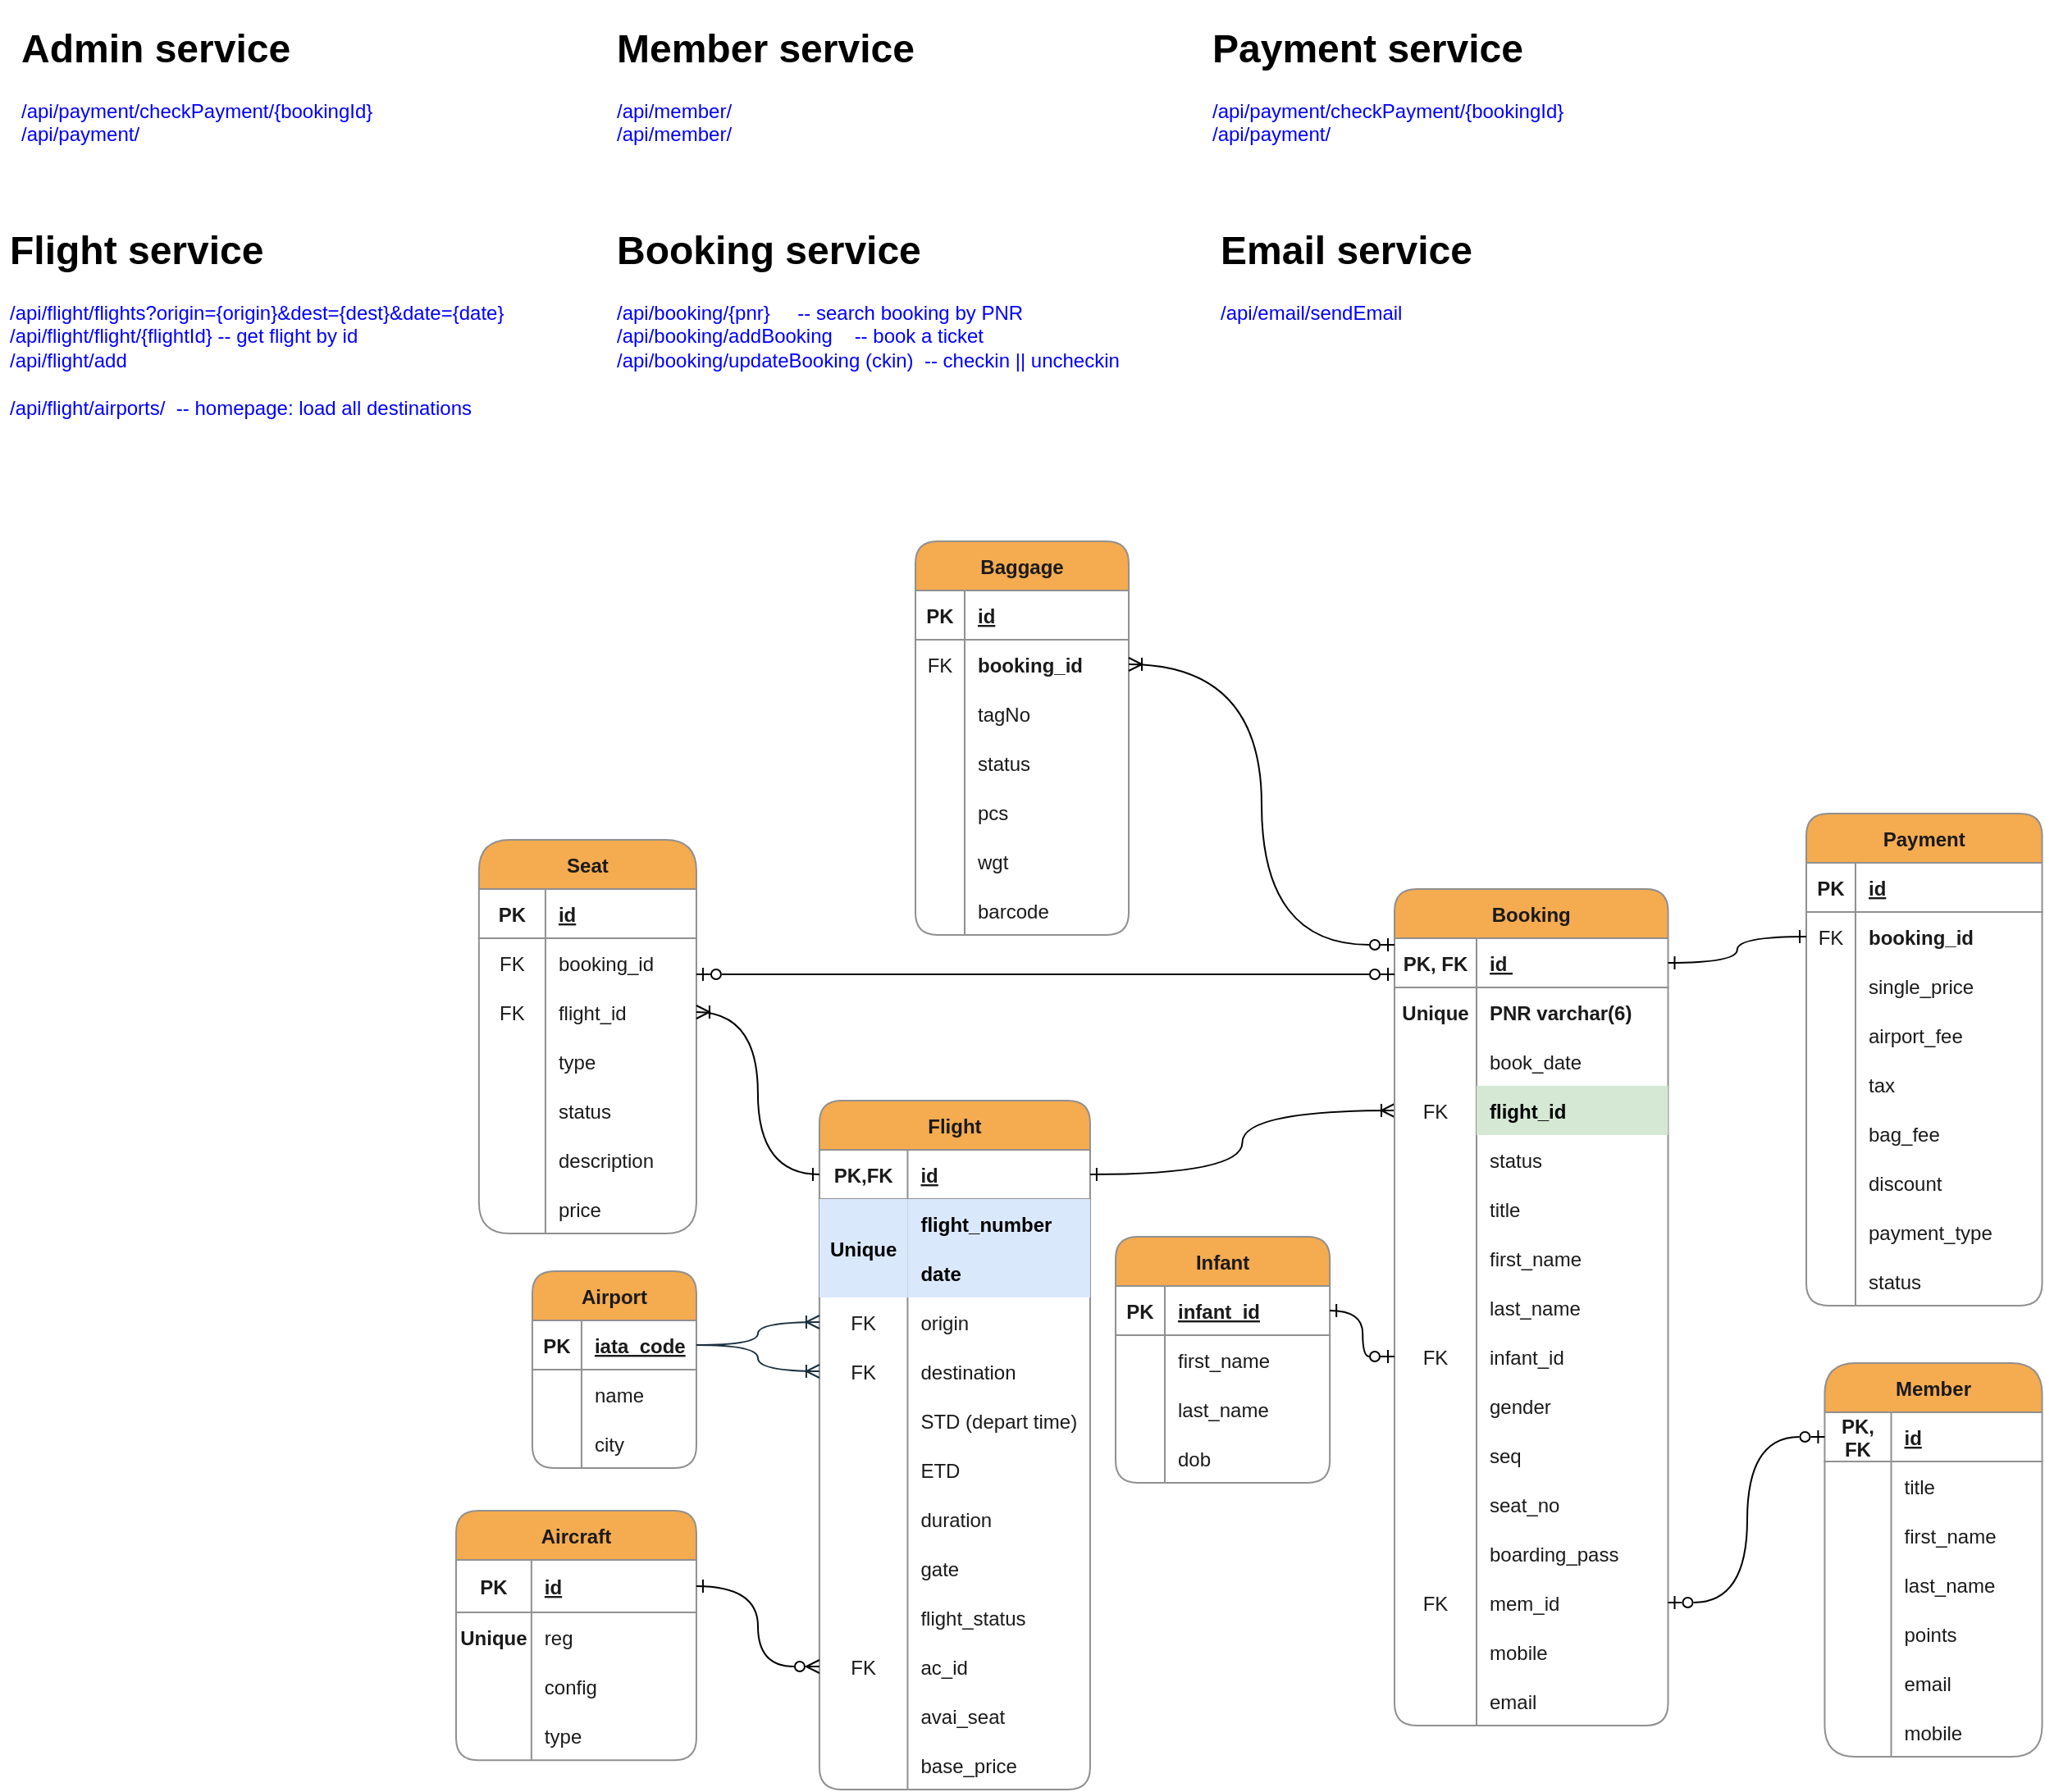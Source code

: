 <mxfile version="21.2.8" type="device">
  <diagram name="Page-1" id="VStVm216bVT6x2xg9EZD">
    <mxGraphModel dx="1417" dy="828" grid="0" gridSize="10" guides="1" tooltips="1" connect="1" arrows="1" fold="1" page="1" pageScale="1" pageWidth="1654" pageHeight="1169" math="0" shadow="0">
      <root>
        <mxCell id="0" />
        <mxCell id="1" parent="0" />
        <mxCell id="iyMpevj_MP7e8I89YOsK-20" value="Airport" style="shape=table;startSize=30;container=1;collapsible=1;childLayout=tableLayout;fixedRows=1;rowLines=0;fontStyle=1;align=center;resizeLast=1;rounded=1;fillColor=#F5AB50;strokeColor=#909090;fontColor=#1A1A1A;" parent="1" vertex="1">
          <mxGeometry x="394.47" y="802" width="100" height="120" as="geometry" />
        </mxCell>
        <mxCell id="iyMpevj_MP7e8I89YOsK-21" value="" style="shape=tableRow;horizontal=0;startSize=0;swimlaneHead=0;swimlaneBody=0;fillColor=none;collapsible=0;dropTarget=0;points=[[0,0.5],[1,0.5]];portConstraint=eastwest;top=0;left=0;right=0;bottom=1;rounded=1;strokeColor=#909090;fontColor=#1A1A1A;" parent="iyMpevj_MP7e8I89YOsK-20" vertex="1">
          <mxGeometry y="30" width="100" height="30" as="geometry" />
        </mxCell>
        <mxCell id="iyMpevj_MP7e8I89YOsK-22" value="PK" style="shape=partialRectangle;connectable=0;fillColor=none;top=0;left=0;bottom=0;right=0;fontStyle=1;overflow=hidden;rounded=1;strokeColor=#909090;fontColor=#1A1A1A;" parent="iyMpevj_MP7e8I89YOsK-21" vertex="1">
          <mxGeometry width="30" height="30" as="geometry">
            <mxRectangle width="30" height="30" as="alternateBounds" />
          </mxGeometry>
        </mxCell>
        <mxCell id="iyMpevj_MP7e8I89YOsK-23" value="iata_code" style="shape=partialRectangle;connectable=0;fillColor=none;top=0;left=0;bottom=0;right=0;align=left;spacingLeft=6;fontStyle=5;overflow=hidden;rounded=1;strokeColor=#909090;fontColor=#1A1A1A;" parent="iyMpevj_MP7e8I89YOsK-21" vertex="1">
          <mxGeometry x="30" width="70" height="30" as="geometry">
            <mxRectangle width="70" height="30" as="alternateBounds" />
          </mxGeometry>
        </mxCell>
        <mxCell id="iyMpevj_MP7e8I89YOsK-24" value="" style="shape=tableRow;horizontal=0;startSize=0;swimlaneHead=0;swimlaneBody=0;fillColor=none;collapsible=0;dropTarget=0;points=[[0,0.5],[1,0.5]];portConstraint=eastwest;top=0;left=0;right=0;bottom=0;rounded=1;strokeColor=#909090;fontColor=#1A1A1A;" parent="iyMpevj_MP7e8I89YOsK-20" vertex="1">
          <mxGeometry y="60" width="100" height="30" as="geometry" />
        </mxCell>
        <mxCell id="iyMpevj_MP7e8I89YOsK-25" value="" style="shape=partialRectangle;connectable=0;fillColor=none;top=0;left=0;bottom=0;right=0;editable=1;overflow=hidden;rounded=1;strokeColor=#909090;fontColor=#1A1A1A;" parent="iyMpevj_MP7e8I89YOsK-24" vertex="1">
          <mxGeometry width="30" height="30" as="geometry">
            <mxRectangle width="30" height="30" as="alternateBounds" />
          </mxGeometry>
        </mxCell>
        <mxCell id="iyMpevj_MP7e8I89YOsK-26" value="name" style="shape=partialRectangle;connectable=0;fillColor=none;top=0;left=0;bottom=0;right=0;align=left;spacingLeft=6;overflow=hidden;rounded=1;strokeColor=#909090;fontColor=#1A1A1A;" parent="iyMpevj_MP7e8I89YOsK-24" vertex="1">
          <mxGeometry x="30" width="70" height="30" as="geometry">
            <mxRectangle width="70" height="30" as="alternateBounds" />
          </mxGeometry>
        </mxCell>
        <mxCell id="iyMpevj_MP7e8I89YOsK-27" value="" style="shape=tableRow;horizontal=0;startSize=0;swimlaneHead=0;swimlaneBody=0;fillColor=none;collapsible=0;dropTarget=0;points=[[0,0.5],[1,0.5]];portConstraint=eastwest;top=0;left=0;right=0;bottom=0;rounded=1;strokeColor=#909090;fontColor=#1A1A1A;" parent="iyMpevj_MP7e8I89YOsK-20" vertex="1">
          <mxGeometry y="90" width="100" height="30" as="geometry" />
        </mxCell>
        <mxCell id="iyMpevj_MP7e8I89YOsK-28" value="" style="shape=partialRectangle;connectable=0;fillColor=none;top=0;left=0;bottom=0;right=0;editable=1;overflow=hidden;rounded=1;strokeColor=#909090;fontColor=#1A1A1A;" parent="iyMpevj_MP7e8I89YOsK-27" vertex="1">
          <mxGeometry width="30" height="30" as="geometry">
            <mxRectangle width="30" height="30" as="alternateBounds" />
          </mxGeometry>
        </mxCell>
        <mxCell id="iyMpevj_MP7e8I89YOsK-29" value="city" style="shape=partialRectangle;connectable=0;fillColor=none;top=0;left=0;bottom=0;right=0;align=left;spacingLeft=6;overflow=hidden;rounded=1;strokeColor=#909090;fontColor=#1A1A1A;" parent="iyMpevj_MP7e8I89YOsK-27" vertex="1">
          <mxGeometry x="30" width="70" height="30" as="geometry">
            <mxRectangle width="70" height="30" as="alternateBounds" />
          </mxGeometry>
        </mxCell>
        <mxCell id="iyMpevj_MP7e8I89YOsK-30" value="Aircraft" style="shape=table;startSize=30;container=1;collapsible=1;childLayout=tableLayout;fixedRows=1;rowLines=0;fontStyle=1;align=center;resizeLast=1;rounded=1;fillColor=#F5AB50;strokeColor=#909090;fontColor=#1A1A1A;" parent="1" vertex="1">
          <mxGeometry x="348" y="948" width="146.47" height="152.13" as="geometry" />
        </mxCell>
        <mxCell id="iyMpevj_MP7e8I89YOsK-31" value="" style="shape=tableRow;horizontal=0;startSize=0;swimlaneHead=0;swimlaneBody=0;fillColor=none;collapsible=0;dropTarget=0;points=[[0,0.5],[1,0.5]];portConstraint=eastwest;top=0;left=0;right=0;bottom=1;rounded=1;strokeColor=#909090;fontColor=#1A1A1A;" parent="iyMpevj_MP7e8I89YOsK-30" vertex="1">
          <mxGeometry y="30" width="146.47" height="32" as="geometry" />
        </mxCell>
        <mxCell id="iyMpevj_MP7e8I89YOsK-32" value="PK" style="shape=partialRectangle;connectable=0;fillColor=none;top=0;left=0;bottom=0;right=0;fontStyle=1;overflow=hidden;rounded=1;strokeColor=#909090;fontColor=#1A1A1A;" parent="iyMpevj_MP7e8I89YOsK-31" vertex="1">
          <mxGeometry width="45.928" height="32" as="geometry">
            <mxRectangle width="45.928" height="32" as="alternateBounds" />
          </mxGeometry>
        </mxCell>
        <mxCell id="iyMpevj_MP7e8I89YOsK-33" value="id" style="shape=partialRectangle;connectable=0;fillColor=none;top=0;left=0;bottom=0;right=0;align=left;spacingLeft=6;fontStyle=5;overflow=hidden;rounded=1;strokeColor=#909090;fontColor=#1A1A1A;" parent="iyMpevj_MP7e8I89YOsK-31" vertex="1">
          <mxGeometry x="45.928" width="100.542" height="32" as="geometry">
            <mxRectangle width="100.542" height="32" as="alternateBounds" />
          </mxGeometry>
        </mxCell>
        <mxCell id="iyMpevj_MP7e8I89YOsK-34" value="" style="shape=tableRow;horizontal=0;startSize=0;swimlaneHead=0;swimlaneBody=0;fillColor=none;collapsible=0;dropTarget=0;points=[[0,0.5],[1,0.5]];portConstraint=eastwest;top=0;left=0;right=0;bottom=0;rounded=1;strokeColor=#909090;fontColor=#1A1A1A;" parent="iyMpevj_MP7e8I89YOsK-30" vertex="1">
          <mxGeometry y="62" width="146.47" height="30" as="geometry" />
        </mxCell>
        <mxCell id="iyMpevj_MP7e8I89YOsK-35" value="Unique" style="shape=partialRectangle;connectable=0;fillColor=none;top=0;left=0;bottom=0;right=0;editable=1;overflow=hidden;rounded=1;strokeColor=#909090;fontColor=#1A1A1A;fontStyle=1" parent="iyMpevj_MP7e8I89YOsK-34" vertex="1">
          <mxGeometry width="45.928" height="30" as="geometry">
            <mxRectangle width="45.928" height="30" as="alternateBounds" />
          </mxGeometry>
        </mxCell>
        <mxCell id="iyMpevj_MP7e8I89YOsK-36" value="reg" style="shape=partialRectangle;connectable=0;fillColor=none;top=0;left=0;bottom=0;right=0;align=left;spacingLeft=6;overflow=hidden;rounded=1;strokeColor=#909090;fontColor=#1A1A1A;" parent="iyMpevj_MP7e8I89YOsK-34" vertex="1">
          <mxGeometry x="45.928" width="100.542" height="30" as="geometry">
            <mxRectangle width="100.542" height="30" as="alternateBounds" />
          </mxGeometry>
        </mxCell>
        <mxCell id="iyMpevj_MP7e8I89YOsK-37" value="" style="shape=tableRow;horizontal=0;startSize=0;swimlaneHead=0;swimlaneBody=0;fillColor=none;collapsible=0;dropTarget=0;points=[[0,0.5],[1,0.5]];portConstraint=eastwest;top=0;left=0;right=0;bottom=0;rounded=1;strokeColor=#909090;fontColor=#1A1A1A;" parent="iyMpevj_MP7e8I89YOsK-30" vertex="1">
          <mxGeometry y="92" width="146.47" height="30" as="geometry" />
        </mxCell>
        <mxCell id="iyMpevj_MP7e8I89YOsK-38" value="" style="shape=partialRectangle;connectable=0;fillColor=none;top=0;left=0;bottom=0;right=0;editable=1;overflow=hidden;rounded=1;strokeColor=#909090;fontColor=#1A1A1A;" parent="iyMpevj_MP7e8I89YOsK-37" vertex="1">
          <mxGeometry width="45.928" height="30" as="geometry">
            <mxRectangle width="45.928" height="30" as="alternateBounds" />
          </mxGeometry>
        </mxCell>
        <mxCell id="iyMpevj_MP7e8I89YOsK-39" value="config" style="shape=partialRectangle;connectable=0;fillColor=none;top=0;left=0;bottom=0;right=0;align=left;spacingLeft=6;overflow=hidden;rounded=1;strokeColor=#909090;fontColor=#1A1A1A;" parent="iyMpevj_MP7e8I89YOsK-37" vertex="1">
          <mxGeometry x="45.928" width="100.542" height="30" as="geometry">
            <mxRectangle width="100.542" height="30" as="alternateBounds" />
          </mxGeometry>
        </mxCell>
        <mxCell id="iyMpevj_MP7e8I89YOsK-40" style="shape=tableRow;horizontal=0;startSize=0;swimlaneHead=0;swimlaneBody=0;fillColor=none;collapsible=0;dropTarget=0;points=[[0,0.5],[1,0.5]];portConstraint=eastwest;top=0;left=0;right=0;bottom=0;rounded=1;strokeColor=#909090;fontColor=#1A1A1A;" parent="iyMpevj_MP7e8I89YOsK-30" vertex="1">
          <mxGeometry y="122" width="146.47" height="30" as="geometry" />
        </mxCell>
        <mxCell id="iyMpevj_MP7e8I89YOsK-41" value="" style="shape=partialRectangle;connectable=0;fillColor=none;top=0;left=0;bottom=0;right=0;editable=1;overflow=hidden;rounded=1;strokeColor=#909090;fontColor=#1A1A1A;" parent="iyMpevj_MP7e8I89YOsK-40" vertex="1">
          <mxGeometry width="45.928" height="30" as="geometry">
            <mxRectangle width="45.928" height="30" as="alternateBounds" />
          </mxGeometry>
        </mxCell>
        <mxCell id="iyMpevj_MP7e8I89YOsK-42" value="type" style="shape=partialRectangle;connectable=0;fillColor=none;top=0;left=0;bottom=0;right=0;align=left;spacingLeft=6;overflow=hidden;rounded=1;strokeColor=#909090;fontColor=#1A1A1A;" parent="iyMpevj_MP7e8I89YOsK-40" vertex="1">
          <mxGeometry x="45.928" width="100.542" height="30" as="geometry">
            <mxRectangle width="100.542" height="30" as="alternateBounds" />
          </mxGeometry>
        </mxCell>
        <mxCell id="iyMpevj_MP7e8I89YOsK-50" value="Flight" style="shape=table;startSize=30;container=1;collapsible=1;childLayout=tableLayout;fixedRows=1;rowLines=0;fontStyle=1;align=center;resizeLast=1;rounded=1;fillColor=#F5AB50;strokeColor=#909090;fontColor=#1A1A1A;" parent="1" vertex="1">
          <mxGeometry x="569.47" y="698" width="165" height="420" as="geometry" />
        </mxCell>
        <mxCell id="iyMpevj_MP7e8I89YOsK-51" value="" style="shape=tableRow;horizontal=0;startSize=0;swimlaneHead=0;swimlaneBody=0;fillColor=none;collapsible=0;dropTarget=0;points=[[0,0.5],[1,0.5]];portConstraint=eastwest;top=0;left=0;right=0;bottom=1;rounded=1;strokeColor=#909090;fontColor=#1A1A1A;" parent="iyMpevj_MP7e8I89YOsK-50" vertex="1">
          <mxGeometry y="30" width="165" height="30" as="geometry" />
        </mxCell>
        <mxCell id="iyMpevj_MP7e8I89YOsK-52" value="PK,FK" style="shape=partialRectangle;connectable=0;fillColor=none;top=0;left=0;bottom=0;right=0;fontStyle=1;overflow=hidden;rounded=1;strokeColor=#909090;fontColor=#1A1A1A;" parent="iyMpevj_MP7e8I89YOsK-51" vertex="1">
          <mxGeometry width="53.75" height="30" as="geometry">
            <mxRectangle width="53.75" height="30" as="alternateBounds" />
          </mxGeometry>
        </mxCell>
        <mxCell id="iyMpevj_MP7e8I89YOsK-53" value="id" style="shape=partialRectangle;connectable=0;fillColor=none;top=0;left=0;bottom=0;right=0;align=left;spacingLeft=6;fontStyle=5;overflow=hidden;rounded=1;strokeColor=#909090;fontColor=#1A1A1A;" parent="iyMpevj_MP7e8I89YOsK-51" vertex="1">
          <mxGeometry x="53.75" width="111.25" height="30" as="geometry">
            <mxRectangle width="111.25" height="30" as="alternateBounds" />
          </mxGeometry>
        </mxCell>
        <mxCell id="iyMpevj_MP7e8I89YOsK-54" style="shape=tableRow;horizontal=0;startSize=0;swimlaneHead=0;swimlaneBody=0;fillColor=none;collapsible=0;dropTarget=0;points=[[0,0.5],[1,0.5]];portConstraint=eastwest;top=0;left=0;right=0;bottom=0;rounded=1;strokeColor=#909090;fontColor=#1A1A1A;" parent="iyMpevj_MP7e8I89YOsK-50" vertex="1">
          <mxGeometry y="60" width="165" height="30" as="geometry" />
        </mxCell>
        <mxCell id="iyMpevj_MP7e8I89YOsK-55" value="Unique" style="shape=partialRectangle;connectable=0;fillColor=#dae8fc;top=0;left=0;bottom=0;right=0;editable=1;overflow=hidden;rounded=1;strokeColor=#6c8ebf;rowspan=2;colspan=1;fontStyle=1;gradientColor=none;shadow=0;" parent="iyMpevj_MP7e8I89YOsK-54" vertex="1">
          <mxGeometry width="53.75" height="60" as="geometry">
            <mxRectangle width="53.75" height="30" as="alternateBounds" />
          </mxGeometry>
        </mxCell>
        <mxCell id="iyMpevj_MP7e8I89YOsK-56" value="flight_number" style="shape=partialRectangle;connectable=0;fillColor=#dae8fc;top=0;left=0;bottom=0;right=0;align=left;spacingLeft=6;overflow=hidden;rounded=1;strokeColor=#6c8ebf;fontStyle=1;labelBorderColor=none;labelBackgroundColor=none;" parent="iyMpevj_MP7e8I89YOsK-54" vertex="1">
          <mxGeometry x="53.75" width="111.25" height="30" as="geometry">
            <mxRectangle width="111.25" height="30" as="alternateBounds" />
          </mxGeometry>
        </mxCell>
        <mxCell id="iyMpevj_MP7e8I89YOsK-57" style="shape=tableRow;horizontal=0;startSize=0;swimlaneHead=0;swimlaneBody=0;fillColor=none;collapsible=0;dropTarget=0;points=[[0,0.5],[1,0.5]];portConstraint=eastwest;top=0;left=0;right=0;bottom=0;rounded=1;strokeColor=#909090;fontColor=#1A1A1A;" parent="iyMpevj_MP7e8I89YOsK-50" vertex="1">
          <mxGeometry y="90" width="165" height="30" as="geometry" />
        </mxCell>
        <mxCell id="iyMpevj_MP7e8I89YOsK-58" style="shape=partialRectangle;connectable=0;fillColor=none;top=0;left=0;bottom=0;right=0;editable=1;overflow=hidden;rounded=1;strokeColor=#909090;fontColor=#1A1A1A;" parent="iyMpevj_MP7e8I89YOsK-57" vertex="1" visible="0">
          <mxGeometry width="53.75" height="30" as="geometry">
            <mxRectangle width="53.75" height="30" as="alternateBounds" />
          </mxGeometry>
        </mxCell>
        <mxCell id="iyMpevj_MP7e8I89YOsK-59" value="date" style="shape=partialRectangle;connectable=0;fillColor=#dae8fc;top=0;left=0;bottom=0;right=0;align=left;spacingLeft=6;overflow=hidden;rounded=1;strokeColor=#6c8ebf;fontStyle=1" parent="iyMpevj_MP7e8I89YOsK-57" vertex="1">
          <mxGeometry x="53.75" width="111.25" height="30" as="geometry">
            <mxRectangle width="111.25" height="30" as="alternateBounds" />
          </mxGeometry>
        </mxCell>
        <mxCell id="iyMpevj_MP7e8I89YOsK-5" value="" style="shape=tableRow;horizontal=0;startSize=0;swimlaneHead=0;swimlaneBody=0;fillColor=none;collapsible=0;dropTarget=0;points=[[0,0.5],[1,0.5]];portConstraint=eastwest;top=0;left=0;right=0;bottom=0;rounded=1;strokeColor=#909090;fontColor=#1A1A1A;" parent="iyMpevj_MP7e8I89YOsK-50" vertex="1">
          <mxGeometry y="120" width="165" height="30" as="geometry" />
        </mxCell>
        <mxCell id="iyMpevj_MP7e8I89YOsK-6" value="FK" style="shape=partialRectangle;connectable=0;fillColor=none;top=0;left=0;bottom=0;right=0;editable=1;overflow=hidden;rounded=1;strokeColor=#909090;fontColor=#1A1A1A;" parent="iyMpevj_MP7e8I89YOsK-5" vertex="1">
          <mxGeometry width="53.75" height="30" as="geometry">
            <mxRectangle width="53.75" height="30" as="alternateBounds" />
          </mxGeometry>
        </mxCell>
        <mxCell id="iyMpevj_MP7e8I89YOsK-7" value="origin" style="shape=partialRectangle;connectable=0;fillColor=none;top=0;left=0;bottom=0;right=0;align=left;spacingLeft=6;overflow=hidden;rounded=1;strokeColor=#909090;fontColor=#1A1A1A;" parent="iyMpevj_MP7e8I89YOsK-5" vertex="1">
          <mxGeometry x="53.75" width="111.25" height="30" as="geometry">
            <mxRectangle width="111.25" height="30" as="alternateBounds" />
          </mxGeometry>
        </mxCell>
        <mxCell id="iyMpevj_MP7e8I89YOsK-8" value="" style="shape=tableRow;horizontal=0;startSize=0;swimlaneHead=0;swimlaneBody=0;fillColor=none;collapsible=0;dropTarget=0;points=[[0,0.5],[1,0.5]];portConstraint=eastwest;top=0;left=0;right=0;bottom=0;rounded=1;strokeColor=#909090;fontColor=#1A1A1A;" parent="iyMpevj_MP7e8I89YOsK-50" vertex="1">
          <mxGeometry y="150" width="165" height="30" as="geometry" />
        </mxCell>
        <mxCell id="iyMpevj_MP7e8I89YOsK-9" value="FK" style="shape=partialRectangle;connectable=0;fillColor=none;top=0;left=0;bottom=0;right=0;editable=1;overflow=hidden;rounded=1;strokeColor=#909090;fontColor=#1A1A1A;" parent="iyMpevj_MP7e8I89YOsK-8" vertex="1">
          <mxGeometry width="53.75" height="30" as="geometry">
            <mxRectangle width="53.75" height="30" as="alternateBounds" />
          </mxGeometry>
        </mxCell>
        <mxCell id="iyMpevj_MP7e8I89YOsK-10" value="destination" style="shape=partialRectangle;connectable=0;fillColor=none;top=0;left=0;bottom=0;right=0;align=left;spacingLeft=6;overflow=hidden;rounded=1;strokeColor=#909090;fontColor=#1A1A1A;" parent="iyMpevj_MP7e8I89YOsK-8" vertex="1">
          <mxGeometry x="53.75" width="111.25" height="30" as="geometry">
            <mxRectangle width="111.25" height="30" as="alternateBounds" />
          </mxGeometry>
        </mxCell>
        <mxCell id="iyMpevj_MP7e8I89YOsK-11" value="" style="shape=tableRow;horizontal=0;startSize=0;swimlaneHead=0;swimlaneBody=0;fillColor=none;collapsible=0;dropTarget=0;points=[[0,0.5],[1,0.5]];portConstraint=eastwest;top=0;left=0;right=0;bottom=0;rounded=1;strokeColor=#909090;fontColor=#1A1A1A;" parent="iyMpevj_MP7e8I89YOsK-50" vertex="1">
          <mxGeometry y="180" width="165" height="30" as="geometry" />
        </mxCell>
        <mxCell id="iyMpevj_MP7e8I89YOsK-12" value="" style="shape=partialRectangle;connectable=0;fillColor=none;top=0;left=0;bottom=0;right=0;editable=1;overflow=hidden;rounded=1;strokeColor=#909090;fontColor=#1A1A1A;" parent="iyMpevj_MP7e8I89YOsK-11" vertex="1">
          <mxGeometry width="53.75" height="30" as="geometry">
            <mxRectangle width="53.75" height="30" as="alternateBounds" />
          </mxGeometry>
        </mxCell>
        <mxCell id="iyMpevj_MP7e8I89YOsK-13" value="STD (depart time)" style="shape=partialRectangle;connectable=0;fillColor=none;top=0;left=0;bottom=0;right=0;align=left;spacingLeft=6;overflow=hidden;rounded=1;strokeColor=#909090;fontColor=#1A1A1A;" parent="iyMpevj_MP7e8I89YOsK-11" vertex="1">
          <mxGeometry x="53.75" width="111.25" height="30" as="geometry">
            <mxRectangle width="111.25" height="30" as="alternateBounds" />
          </mxGeometry>
        </mxCell>
        <mxCell id="iyMpevj_MP7e8I89YOsK-60" value="" style="shape=tableRow;horizontal=0;startSize=0;swimlaneHead=0;swimlaneBody=0;fillColor=none;collapsible=0;dropTarget=0;points=[[0,0.5],[1,0.5]];portConstraint=eastwest;top=0;left=0;right=0;bottom=0;rounded=1;strokeColor=#909090;fontColor=#1A1A1A;" parent="iyMpevj_MP7e8I89YOsK-50" vertex="1">
          <mxGeometry y="210" width="165" height="30" as="geometry" />
        </mxCell>
        <mxCell id="iyMpevj_MP7e8I89YOsK-61" value="" style="shape=partialRectangle;connectable=0;fillColor=none;top=0;left=0;bottom=0;right=0;editable=1;overflow=hidden;rounded=1;strokeColor=#909090;fontColor=#1A1A1A;" parent="iyMpevj_MP7e8I89YOsK-60" vertex="1">
          <mxGeometry width="53.75" height="30" as="geometry">
            <mxRectangle width="53.75" height="30" as="alternateBounds" />
          </mxGeometry>
        </mxCell>
        <mxCell id="iyMpevj_MP7e8I89YOsK-62" value="ETD" style="shape=partialRectangle;connectable=0;fillColor=none;top=0;left=0;bottom=0;right=0;align=left;spacingLeft=6;overflow=hidden;rounded=1;strokeColor=#909090;fontColor=#1A1A1A;" parent="iyMpevj_MP7e8I89YOsK-60" vertex="1">
          <mxGeometry x="53.75" width="111.25" height="30" as="geometry">
            <mxRectangle width="111.25" height="30" as="alternateBounds" />
          </mxGeometry>
        </mxCell>
        <mxCell id="iyMpevj_MP7e8I89YOsK-14" style="shape=tableRow;horizontal=0;startSize=0;swimlaneHead=0;swimlaneBody=0;fillColor=none;collapsible=0;dropTarget=0;points=[[0,0.5],[1,0.5]];portConstraint=eastwest;top=0;left=0;right=0;bottom=0;rounded=1;strokeColor=#909090;fontColor=#1A1A1A;" parent="iyMpevj_MP7e8I89YOsK-50" vertex="1">
          <mxGeometry y="240" width="165" height="30" as="geometry" />
        </mxCell>
        <mxCell id="iyMpevj_MP7e8I89YOsK-15" style="shape=partialRectangle;connectable=0;fillColor=none;top=0;left=0;bottom=0;right=0;editable=1;overflow=hidden;rounded=1;strokeColor=#909090;fontColor=#1A1A1A;" parent="iyMpevj_MP7e8I89YOsK-14" vertex="1">
          <mxGeometry width="53.75" height="30" as="geometry">
            <mxRectangle width="53.75" height="30" as="alternateBounds" />
          </mxGeometry>
        </mxCell>
        <mxCell id="iyMpevj_MP7e8I89YOsK-16" value="duration" style="shape=partialRectangle;connectable=0;fillColor=none;top=0;left=0;bottom=0;right=0;align=left;spacingLeft=6;overflow=hidden;rounded=1;strokeColor=#909090;fontColor=#1A1A1A;" parent="iyMpevj_MP7e8I89YOsK-14" vertex="1">
          <mxGeometry x="53.75" width="111.25" height="30" as="geometry">
            <mxRectangle width="111.25" height="30" as="alternateBounds" />
          </mxGeometry>
        </mxCell>
        <mxCell id="iyMpevj_MP7e8I89YOsK-63" value="" style="shape=tableRow;horizontal=0;startSize=0;swimlaneHead=0;swimlaneBody=0;fillColor=none;collapsible=0;dropTarget=0;points=[[0,0.5],[1,0.5]];portConstraint=eastwest;top=0;left=0;right=0;bottom=0;rounded=1;strokeColor=#909090;fontColor=#1A1A1A;" parent="iyMpevj_MP7e8I89YOsK-50" vertex="1">
          <mxGeometry y="270" width="165" height="30" as="geometry" />
        </mxCell>
        <mxCell id="iyMpevj_MP7e8I89YOsK-64" value="" style="shape=partialRectangle;connectable=0;fillColor=none;top=0;left=0;bottom=0;right=0;editable=1;overflow=hidden;rounded=1;strokeColor=#909090;fontColor=#1A1A1A;" parent="iyMpevj_MP7e8I89YOsK-63" vertex="1">
          <mxGeometry width="53.75" height="30" as="geometry">
            <mxRectangle width="53.75" height="30" as="alternateBounds" />
          </mxGeometry>
        </mxCell>
        <mxCell id="iyMpevj_MP7e8I89YOsK-65" value="gate" style="shape=partialRectangle;connectable=0;fillColor=none;top=0;left=0;bottom=0;right=0;align=left;spacingLeft=6;overflow=hidden;rounded=1;strokeColor=#909090;fontColor=#1A1A1A;" parent="iyMpevj_MP7e8I89YOsK-63" vertex="1">
          <mxGeometry x="53.75" width="111.25" height="30" as="geometry">
            <mxRectangle width="111.25" height="30" as="alternateBounds" />
          </mxGeometry>
        </mxCell>
        <mxCell id="iyMpevj_MP7e8I89YOsK-66" style="shape=tableRow;horizontal=0;startSize=0;swimlaneHead=0;swimlaneBody=0;fillColor=none;collapsible=0;dropTarget=0;points=[[0,0.5],[1,0.5]];portConstraint=eastwest;top=0;left=0;right=0;bottom=0;rounded=1;strokeColor=#909090;fontColor=#1A1A1A;" parent="iyMpevj_MP7e8I89YOsK-50" vertex="1">
          <mxGeometry y="300" width="165" height="30" as="geometry" />
        </mxCell>
        <mxCell id="iyMpevj_MP7e8I89YOsK-67" style="shape=partialRectangle;connectable=0;fillColor=none;top=0;left=0;bottom=0;right=0;editable=1;overflow=hidden;rounded=1;strokeColor=#909090;fontColor=#1A1A1A;" parent="iyMpevj_MP7e8I89YOsK-66" vertex="1">
          <mxGeometry width="53.75" height="30" as="geometry">
            <mxRectangle width="53.75" height="30" as="alternateBounds" />
          </mxGeometry>
        </mxCell>
        <mxCell id="iyMpevj_MP7e8I89YOsK-68" value="flight_status" style="shape=partialRectangle;connectable=0;fillColor=none;top=0;left=0;bottom=0;right=0;align=left;spacingLeft=6;overflow=hidden;rounded=1;strokeColor=#909090;fontColor=#1A1A1A;" parent="iyMpevj_MP7e8I89YOsK-66" vertex="1">
          <mxGeometry x="53.75" width="111.25" height="30" as="geometry">
            <mxRectangle width="111.25" height="30" as="alternateBounds" />
          </mxGeometry>
        </mxCell>
        <mxCell id="iyMpevj_MP7e8I89YOsK-69" style="shape=tableRow;horizontal=0;startSize=0;swimlaneHead=0;swimlaneBody=0;fillColor=none;collapsible=0;dropTarget=0;points=[[0,0.5],[1,0.5]];portConstraint=eastwest;top=0;left=0;right=0;bottom=0;rounded=1;strokeColor=#909090;fontColor=#1A1A1A;" parent="iyMpevj_MP7e8I89YOsK-50" vertex="1">
          <mxGeometry y="330" width="165" height="30" as="geometry" />
        </mxCell>
        <mxCell id="iyMpevj_MP7e8I89YOsK-70" value="FK" style="shape=partialRectangle;connectable=0;fillColor=none;top=0;left=0;bottom=0;right=0;editable=1;overflow=hidden;rounded=1;strokeColor=#909090;fontColor=#1A1A1A;" parent="iyMpevj_MP7e8I89YOsK-69" vertex="1">
          <mxGeometry width="53.75" height="30" as="geometry">
            <mxRectangle width="53.75" height="30" as="alternateBounds" />
          </mxGeometry>
        </mxCell>
        <mxCell id="iyMpevj_MP7e8I89YOsK-71" value="ac_id" style="shape=partialRectangle;connectable=0;fillColor=none;top=0;left=0;bottom=0;right=0;align=left;spacingLeft=6;overflow=hidden;rounded=1;strokeColor=#909090;fontColor=#1A1A1A;" parent="iyMpevj_MP7e8I89YOsK-69" vertex="1">
          <mxGeometry x="53.75" width="111.25" height="30" as="geometry">
            <mxRectangle width="111.25" height="30" as="alternateBounds" />
          </mxGeometry>
        </mxCell>
        <mxCell id="iyMpevj_MP7e8I89YOsK-75" style="shape=tableRow;horizontal=0;startSize=0;swimlaneHead=0;swimlaneBody=0;fillColor=none;collapsible=0;dropTarget=0;points=[[0,0.5],[1,0.5]];portConstraint=eastwest;top=0;left=0;right=0;bottom=0;rounded=1;strokeColor=#909090;fontColor=#1A1A1A;" parent="iyMpevj_MP7e8I89YOsK-50" vertex="1">
          <mxGeometry y="360" width="165" height="30" as="geometry" />
        </mxCell>
        <mxCell id="iyMpevj_MP7e8I89YOsK-76" style="shape=partialRectangle;connectable=0;fillColor=none;top=0;left=0;bottom=0;right=0;editable=1;overflow=hidden;rounded=1;strokeColor=#909090;fontColor=#1A1A1A;" parent="iyMpevj_MP7e8I89YOsK-75" vertex="1">
          <mxGeometry width="53.75" height="30" as="geometry">
            <mxRectangle width="53.75" height="30" as="alternateBounds" />
          </mxGeometry>
        </mxCell>
        <mxCell id="iyMpevj_MP7e8I89YOsK-77" value="avai_seat" style="shape=partialRectangle;connectable=0;fillColor=none;top=0;left=0;bottom=0;right=0;align=left;spacingLeft=6;overflow=hidden;rounded=1;strokeColor=#909090;fontColor=#1A1A1A;" parent="iyMpevj_MP7e8I89YOsK-75" vertex="1">
          <mxGeometry x="53.75" width="111.25" height="30" as="geometry">
            <mxRectangle width="111.25" height="30" as="alternateBounds" />
          </mxGeometry>
        </mxCell>
        <mxCell id="iyMpevj_MP7e8I89YOsK-78" style="shape=tableRow;horizontal=0;startSize=0;swimlaneHead=0;swimlaneBody=0;fillColor=none;collapsible=0;dropTarget=0;points=[[0,0.5],[1,0.5]];portConstraint=eastwest;top=0;left=0;right=0;bottom=0;rounded=1;strokeColor=#909090;fontColor=#1A1A1A;" parent="iyMpevj_MP7e8I89YOsK-50" vertex="1">
          <mxGeometry y="390" width="165" height="30" as="geometry" />
        </mxCell>
        <mxCell id="iyMpevj_MP7e8I89YOsK-79" style="shape=partialRectangle;connectable=0;fillColor=none;top=0;left=0;bottom=0;right=0;editable=1;overflow=hidden;rounded=1;strokeColor=#909090;fontColor=#1A1A1A;" parent="iyMpevj_MP7e8I89YOsK-78" vertex="1">
          <mxGeometry width="53.75" height="30" as="geometry">
            <mxRectangle width="53.75" height="30" as="alternateBounds" />
          </mxGeometry>
        </mxCell>
        <mxCell id="iyMpevj_MP7e8I89YOsK-80" value="base_price" style="shape=partialRectangle;connectable=0;fillColor=none;top=0;left=0;bottom=0;right=0;align=left;spacingLeft=6;overflow=hidden;rounded=1;strokeColor=#909090;fontColor=#1A1A1A;" parent="iyMpevj_MP7e8I89YOsK-78" vertex="1">
          <mxGeometry x="53.75" width="111.25" height="30" as="geometry">
            <mxRectangle width="111.25" height="30" as="alternateBounds" />
          </mxGeometry>
        </mxCell>
        <mxCell id="iyMpevj_MP7e8I89YOsK-83" style="edgeStyle=orthogonalEdgeStyle;rounded=1;orthogonalLoop=1;jettySize=auto;html=1;exitX=1;exitY=0.5;exitDx=0;exitDy=0;entryX=0;entryY=0.5;entryDx=0;entryDy=0;endArrow=ERoneToMany;endFill=0;curved=1;labelBackgroundColor=#EEEEEE;strokeColor=#182E3E;fontColor=#1A1A1A;" parent="1" source="iyMpevj_MP7e8I89YOsK-21" target="iyMpevj_MP7e8I89YOsK-5" edge="1">
          <mxGeometry relative="1" as="geometry">
            <mxPoint x="930" y="496.5" as="sourcePoint" />
          </mxGeometry>
        </mxCell>
        <mxCell id="iyMpevj_MP7e8I89YOsK-84" style="edgeStyle=orthogonalEdgeStyle;rounded=1;orthogonalLoop=1;jettySize=auto;html=1;entryX=0;entryY=0.5;entryDx=0;entryDy=0;endArrow=ERoneToMany;endFill=0;curved=1;labelBackgroundColor=#EEEEEE;strokeColor=#182E3E;fontColor=#1A1A1A;" parent="1" source="iyMpevj_MP7e8I89YOsK-21" target="iyMpevj_MP7e8I89YOsK-8" edge="1">
          <mxGeometry relative="1" as="geometry" />
        </mxCell>
        <mxCell id="m_qHvcdBIBMN6GDrg9AH-50" style="edgeStyle=orthogonalEdgeStyle;rounded=0;orthogonalLoop=1;jettySize=auto;html=1;exitX=1;exitY=0.5;exitDx=0;exitDy=0;entryX=0;entryY=0.5;entryDx=0;entryDy=0;curved=1;startArrow=ERone;startFill=0;endArrow=ERoneToMany;endFill=0;" parent="1" source="iyMpevj_MP7e8I89YOsK-51" target="whcrbTPLuVQ6Jo3Zv46X-14" edge="1">
          <mxGeometry relative="1" as="geometry">
            <mxPoint x="792" y="614" as="targetPoint" />
          </mxGeometry>
        </mxCell>
        <mxCell id="m_qHvcdBIBMN6GDrg9AH-66" style="edgeStyle=orthogonalEdgeStyle;rounded=0;orthogonalLoop=1;jettySize=auto;html=1;exitX=1;exitY=0.5;exitDx=0;exitDy=0;entryX=0;entryY=0.5;entryDx=0;entryDy=0;curved=1;startArrow=ERone;startFill=0;endArrow=ERzeroToMany;endFill=0;" parent="1" source="iyMpevj_MP7e8I89YOsK-31" target="iyMpevj_MP7e8I89YOsK-69" edge="1">
          <mxGeometry relative="1" as="geometry" />
        </mxCell>
        <mxCell id="3LVnEx2exZ5WeWYf2_2s-2" value="&lt;h1&gt;Payment service&lt;/h1&gt;&lt;p&gt;&lt;font color=&quot;#0000ff&quot;&gt;/api/payment/checkPayment/{bookingId}&lt;br&gt;/api/payment/&lt;/font&gt;&lt;/p&gt;" style="text;html=1;strokeColor=none;fillColor=none;spacing=5;spacingTop=-20;whiteSpace=wrap;overflow=hidden;rounded=0;" parent="1" vertex="1">
          <mxGeometry x="804" y="37" width="297" height="140" as="geometry" />
        </mxCell>
        <mxCell id="3LVnEx2exZ5WeWYf2_2s-3" value="&lt;h1&gt;Flight service&lt;/h1&gt;&lt;p&gt;&lt;font color=&quot;#0000ff&quot;&gt;/api/flight/flights?origin={origin}&amp;amp;dest={dest}&amp;amp;date={date}&lt;br&gt;/api/flight/flight/{flightId}&lt;span style=&quot;white-space: pre;&quot;&gt; &lt;/span&gt;-- get flight by id&lt;br&gt;/api/flight/add&lt;br&gt;&lt;br&gt;/api/flight/airports/&lt;span style=&quot;white-space: pre;&quot;&gt; &lt;/span&gt;&lt;span style=&quot;white-space: pre;&quot;&gt; &lt;/span&gt;-- homepage: load all destinations&lt;br&gt;&lt;br&gt;&lt;/font&gt;&lt;/p&gt;" style="text;html=1;strokeColor=none;fillColor=none;spacing=5;spacingTop=-20;whiteSpace=wrap;overflow=hidden;rounded=0;" parent="1" vertex="1">
          <mxGeometry x="70.88" y="160" width="339" height="140" as="geometry" />
        </mxCell>
        <mxCell id="3LVnEx2exZ5WeWYf2_2s-6" value="&lt;h1&gt;Booking service&lt;/h1&gt;&lt;p&gt;&lt;font color=&quot;#0000ff&quot;&gt;/api/booking/{pnr}&lt;span style=&quot;white-space: pre;&quot;&gt; &lt;/span&gt;&lt;span style=&quot;white-space: pre;&quot;&gt; &lt;/span&gt;&lt;span style=&quot;white-space: pre;&quot;&gt; &lt;/span&gt;&lt;span style=&quot;white-space: pre;&quot;&gt; &lt;/span&gt;&lt;span style=&quot;white-space: pre;&quot;&gt; &lt;/span&gt;-- search booking by PNR&lt;br&gt;/api/booking/addBooking&lt;span style=&quot;white-space: pre;&quot;&gt; &lt;/span&gt;&lt;span style=&quot;white-space: pre;&quot;&gt; &lt;/span&gt;&lt;span style=&quot;white-space: pre;&quot;&gt; &lt;/span&gt;&lt;span style=&quot;white-space: pre;&quot;&gt; &lt;/span&gt;-- book a ticket&lt;br&gt;/api/booking/updateBooking (ckin)&lt;span style=&quot;white-space: pre;&quot;&gt; &lt;/span&gt;&lt;span style=&quot;white-space: pre;&quot;&gt; &lt;/span&gt;-- checkin || uncheckin&lt;/font&gt;&lt;/p&gt;" style="text;html=1;strokeColor=none;fillColor=none;spacing=5;spacingTop=-20;whiteSpace=wrap;overflow=hidden;rounded=0;" parent="1" vertex="1">
          <mxGeometry x="441" y="160" width="426" height="140" as="geometry" />
        </mxCell>
        <mxCell id="3LVnEx2exZ5WeWYf2_2s-9" value="&lt;h1&gt;Email service&lt;/h1&gt;&lt;p&gt;&lt;font color=&quot;#0000ff&quot;&gt;/api/email/sendEmail&lt;/font&gt;&lt;/p&gt;" style="text;html=1;strokeColor=none;fillColor=none;spacing=5;spacingTop=-20;whiteSpace=wrap;overflow=hidden;rounded=0;" parent="1" vertex="1">
          <mxGeometry x="809" y="160" width="297" height="83" as="geometry" />
        </mxCell>
        <mxCell id="3LVnEx2exZ5WeWYf2_2s-11" value="&lt;h1&gt;Admin service&lt;/h1&gt;&lt;p&gt;&lt;font color=&quot;#0000ff&quot;&gt;/api/payment/checkPayment/{bookingId}&lt;br&gt;/api/payment/&lt;/font&gt;&lt;/p&gt;" style="text;html=1;strokeColor=none;fillColor=none;spacing=5;spacingTop=-20;whiteSpace=wrap;overflow=hidden;rounded=0;" parent="1" vertex="1">
          <mxGeometry x="78" y="37" width="297" height="140" as="geometry" />
        </mxCell>
        <mxCell id="3LVnEx2exZ5WeWYf2_2s-13" value="&lt;h1&gt;Member service&lt;/h1&gt;&lt;p&gt;&lt;font color=&quot;#0000ff&quot;&gt;/api/member/&lt;br&gt;/api/member/&lt;/font&gt;&lt;/p&gt;" style="text;html=1;strokeColor=none;fillColor=none;spacing=5;spacingTop=-20;whiteSpace=wrap;overflow=hidden;rounded=0;" parent="1" vertex="1">
          <mxGeometry x="441" y="37" width="297" height="140" as="geometry" />
        </mxCell>
        <mxCell id="whcrbTPLuVQ6Jo3Zv46X-4" value="Booking" style="shape=table;startSize=30;container=1;collapsible=1;childLayout=tableLayout;fixedRows=1;rowLines=0;fontStyle=1;align=center;resizeLast=1;rounded=1;fillColor=#F5AB50;strokeColor=#909090;fontColor=#1A1A1A;" parent="1" vertex="1">
          <mxGeometry x="920" y="569" width="166.75" height="510" as="geometry">
            <mxRectangle x="360" y="570" width="70" height="30" as="alternateBounds" />
          </mxGeometry>
        </mxCell>
        <mxCell id="whcrbTPLuVQ6Jo3Zv46X-5" value="" style="shape=tableRow;horizontal=0;startSize=0;swimlaneHead=0;swimlaneBody=0;fillColor=none;collapsible=0;dropTarget=0;points=[[0,0.5],[1,0.5]];portConstraint=eastwest;top=0;left=0;right=0;bottom=1;rounded=1;strokeColor=#909090;fontColor=#1A1A1A;" parent="whcrbTPLuVQ6Jo3Zv46X-4" vertex="1">
          <mxGeometry y="30" width="166.75" height="30" as="geometry" />
        </mxCell>
        <mxCell id="whcrbTPLuVQ6Jo3Zv46X-6" value="PK, FK" style="shape=partialRectangle;connectable=0;fillColor=none;top=0;left=0;bottom=0;right=0;fontStyle=1;overflow=hidden;rounded=1;strokeColor=#909090;fontColor=#1A1A1A;" parent="whcrbTPLuVQ6Jo3Zv46X-5" vertex="1">
          <mxGeometry width="50" height="30" as="geometry">
            <mxRectangle width="50" height="30" as="alternateBounds" />
          </mxGeometry>
        </mxCell>
        <mxCell id="whcrbTPLuVQ6Jo3Zv46X-7" value="id " style="shape=partialRectangle;connectable=0;fillColor=none;top=0;left=0;bottom=0;right=0;align=left;spacingLeft=6;fontStyle=5;overflow=hidden;rounded=1;strokeColor=#909090;fontColor=#1A1A1A;" parent="whcrbTPLuVQ6Jo3Zv46X-5" vertex="1">
          <mxGeometry x="50" width="116.75" height="30" as="geometry">
            <mxRectangle width="116.75" height="30" as="alternateBounds" />
          </mxGeometry>
        </mxCell>
        <mxCell id="whcrbTPLuVQ6Jo3Zv46X-8" style="shape=tableRow;horizontal=0;startSize=0;swimlaneHead=0;swimlaneBody=0;fillColor=none;collapsible=0;dropTarget=0;points=[[0,0.5],[1,0.5]];portConstraint=eastwest;top=0;left=0;right=0;bottom=0;rounded=1;strokeColor=#909090;fontColor=#1A1A1A;" parent="whcrbTPLuVQ6Jo3Zv46X-4" vertex="1">
          <mxGeometry y="60" width="166.75" height="30" as="geometry" />
        </mxCell>
        <mxCell id="whcrbTPLuVQ6Jo3Zv46X-9" value="Unique" style="shape=partialRectangle;connectable=0;fillColor=none;top=0;left=0;bottom=0;right=0;editable=1;overflow=hidden;rounded=1;strokeColor=#909090;fontColor=#1A1A1A;fontStyle=1" parent="whcrbTPLuVQ6Jo3Zv46X-8" vertex="1">
          <mxGeometry width="50" height="30" as="geometry">
            <mxRectangle width="50" height="30" as="alternateBounds" />
          </mxGeometry>
        </mxCell>
        <mxCell id="whcrbTPLuVQ6Jo3Zv46X-10" value="PNR varchar(6)" style="shape=partialRectangle;connectable=0;fillColor=none;top=0;left=0;bottom=0;right=0;align=left;spacingLeft=6;overflow=hidden;rounded=1;strokeColor=#909090;fontColor=#1A1A1A;shadow=0;sketch=0;labelBorderColor=none;labelBackgroundColor=none;fontStyle=1" parent="whcrbTPLuVQ6Jo3Zv46X-8" vertex="1">
          <mxGeometry x="50" width="116.75" height="30" as="geometry">
            <mxRectangle width="116.75" height="30" as="alternateBounds" />
          </mxGeometry>
        </mxCell>
        <mxCell id="whcrbTPLuVQ6Jo3Zv46X-11" value="" style="shape=tableRow;horizontal=0;startSize=0;swimlaneHead=0;swimlaneBody=0;fillColor=none;collapsible=0;dropTarget=0;points=[[0,0.5],[1,0.5]];portConstraint=eastwest;top=0;left=0;right=0;bottom=0;rounded=1;strokeColor=#909090;fontColor=#1A1A1A;" parent="whcrbTPLuVQ6Jo3Zv46X-4" vertex="1">
          <mxGeometry y="90" width="166.75" height="30" as="geometry" />
        </mxCell>
        <mxCell id="whcrbTPLuVQ6Jo3Zv46X-12" value="" style="shape=partialRectangle;connectable=0;fillColor=none;top=0;left=0;bottom=0;right=0;editable=1;overflow=hidden;rounded=1;strokeColor=#909090;fontColor=#1A1A1A;" parent="whcrbTPLuVQ6Jo3Zv46X-11" vertex="1">
          <mxGeometry width="50" height="30" as="geometry">
            <mxRectangle width="50" height="30" as="alternateBounds" />
          </mxGeometry>
        </mxCell>
        <mxCell id="whcrbTPLuVQ6Jo3Zv46X-13" value="book_date" style="shape=partialRectangle;connectable=0;fillColor=none;top=0;left=0;bottom=0;right=0;align=left;spacingLeft=6;overflow=hidden;rounded=1;strokeColor=#909090;fontColor=#1A1A1A;shadow=0;sketch=0;labelBorderColor=none;labelBackgroundColor=none;fontStyle=0" parent="whcrbTPLuVQ6Jo3Zv46X-11" vertex="1">
          <mxGeometry x="50" width="116.75" height="30" as="geometry">
            <mxRectangle width="116.75" height="30" as="alternateBounds" />
          </mxGeometry>
        </mxCell>
        <mxCell id="whcrbTPLuVQ6Jo3Zv46X-14" value="" style="shape=tableRow;horizontal=0;startSize=0;swimlaneHead=0;swimlaneBody=0;fillColor=none;collapsible=0;dropTarget=0;points=[[0,0.5],[1,0.5]];portConstraint=eastwest;top=0;left=0;right=0;bottom=0;rounded=1;strokeColor=#909090;fontColor=#1A1A1A;" parent="whcrbTPLuVQ6Jo3Zv46X-4" vertex="1">
          <mxGeometry y="120" width="166.75" height="30" as="geometry" />
        </mxCell>
        <mxCell id="whcrbTPLuVQ6Jo3Zv46X-15" value="FK" style="shape=partialRectangle;connectable=0;fillColor=none;top=0;left=0;bottom=0;right=0;editable=1;overflow=hidden;rounded=1;strokeColor=#909090;fontColor=#1A1A1A;" parent="whcrbTPLuVQ6Jo3Zv46X-14" vertex="1">
          <mxGeometry width="50" height="30" as="geometry">
            <mxRectangle width="50" height="30" as="alternateBounds" />
          </mxGeometry>
        </mxCell>
        <mxCell id="whcrbTPLuVQ6Jo3Zv46X-16" value="flight_id" style="shape=partialRectangle;connectable=0;fillColor=#d5e8d4;top=0;left=0;bottom=0;right=0;align=left;spacingLeft=6;overflow=hidden;fontStyle=1;strokeColor=#82b366;rounded=1;shadow=0;sketch=0;labelBorderColor=none;labelBackgroundColor=none;" parent="whcrbTPLuVQ6Jo3Zv46X-14" vertex="1">
          <mxGeometry x="50" width="116.75" height="30" as="geometry">
            <mxRectangle width="116.75" height="30" as="alternateBounds" />
          </mxGeometry>
        </mxCell>
        <mxCell id="whcrbTPLuVQ6Jo3Zv46X-41" style="shape=tableRow;horizontal=0;startSize=0;swimlaneHead=0;swimlaneBody=0;fillColor=none;collapsible=0;dropTarget=0;points=[[0,0.5],[1,0.5]];portConstraint=eastwest;top=0;left=0;right=0;bottom=0;rounded=1;strokeColor=#909090;fontColor=#1A1A1A;" parent="whcrbTPLuVQ6Jo3Zv46X-4" vertex="1">
          <mxGeometry y="150" width="166.75" height="30" as="geometry" />
        </mxCell>
        <mxCell id="whcrbTPLuVQ6Jo3Zv46X-42" style="shape=partialRectangle;connectable=0;fillColor=none;top=0;left=0;bottom=0;right=0;editable=1;overflow=hidden;rounded=1;strokeColor=#909090;fontColor=#1A1A1A;" parent="whcrbTPLuVQ6Jo3Zv46X-41" vertex="1">
          <mxGeometry width="50" height="30" as="geometry">
            <mxRectangle width="50" height="30" as="alternateBounds" />
          </mxGeometry>
        </mxCell>
        <mxCell id="whcrbTPLuVQ6Jo3Zv46X-43" value="status" style="shape=partialRectangle;connectable=0;fillColor=none;top=0;left=0;bottom=0;right=0;align=left;spacingLeft=6;overflow=hidden;rounded=1;strokeColor=#909090;fontColor=#1A1A1A;shadow=0;sketch=0;labelBorderColor=none;labelBackgroundColor=none;fontStyle=0" parent="whcrbTPLuVQ6Jo3Zv46X-41" vertex="1">
          <mxGeometry x="50" width="116.75" height="30" as="geometry">
            <mxRectangle width="116.75" height="30" as="alternateBounds" />
          </mxGeometry>
        </mxCell>
        <mxCell id="whcrbTPLuVQ6Jo3Zv46X-20" style="shape=tableRow;horizontal=0;startSize=0;swimlaneHead=0;swimlaneBody=0;fillColor=none;collapsible=0;dropTarget=0;points=[[0,0.5],[1,0.5]];portConstraint=eastwest;top=0;left=0;right=0;bottom=0;rounded=1;strokeColor=#909090;fontColor=#1A1A1A;" parent="whcrbTPLuVQ6Jo3Zv46X-4" vertex="1">
          <mxGeometry y="180" width="166.75" height="30" as="geometry" />
        </mxCell>
        <mxCell id="whcrbTPLuVQ6Jo3Zv46X-21" style="shape=partialRectangle;connectable=0;fillColor=none;top=0;left=0;bottom=0;right=0;editable=1;overflow=hidden;rounded=1;strokeColor=#909090;fontColor=#1A1A1A;" parent="whcrbTPLuVQ6Jo3Zv46X-20" vertex="1">
          <mxGeometry width="50" height="30" as="geometry">
            <mxRectangle width="50" height="30" as="alternateBounds" />
          </mxGeometry>
        </mxCell>
        <mxCell id="whcrbTPLuVQ6Jo3Zv46X-22" value="title" style="shape=partialRectangle;connectable=0;fillColor=none;top=0;left=0;bottom=0;right=0;align=left;spacingLeft=6;overflow=hidden;rounded=1;strokeColor=#909090;fontColor=#1A1A1A;shadow=0;sketch=0;labelBorderColor=none;labelBackgroundColor=none;fontStyle=0" parent="whcrbTPLuVQ6Jo3Zv46X-20" vertex="1">
          <mxGeometry x="50" width="116.75" height="30" as="geometry">
            <mxRectangle width="116.75" height="30" as="alternateBounds" />
          </mxGeometry>
        </mxCell>
        <mxCell id="whcrbTPLuVQ6Jo3Zv46X-23" style="shape=tableRow;horizontal=0;startSize=0;swimlaneHead=0;swimlaneBody=0;fillColor=none;collapsible=0;dropTarget=0;points=[[0,0.5],[1,0.5]];portConstraint=eastwest;top=0;left=0;right=0;bottom=0;rounded=1;strokeColor=#909090;fontColor=#1A1A1A;" parent="whcrbTPLuVQ6Jo3Zv46X-4" vertex="1">
          <mxGeometry y="210" width="166.75" height="30" as="geometry" />
        </mxCell>
        <mxCell id="whcrbTPLuVQ6Jo3Zv46X-24" style="shape=partialRectangle;connectable=0;fillColor=none;top=0;left=0;bottom=0;right=0;editable=1;overflow=hidden;rounded=1;strokeColor=#909090;fontColor=#1A1A1A;" parent="whcrbTPLuVQ6Jo3Zv46X-23" vertex="1">
          <mxGeometry width="50" height="30" as="geometry">
            <mxRectangle width="50" height="30" as="alternateBounds" />
          </mxGeometry>
        </mxCell>
        <mxCell id="whcrbTPLuVQ6Jo3Zv46X-25" value="first_name" style="shape=partialRectangle;connectable=0;fillColor=none;top=0;left=0;bottom=0;right=0;align=left;spacingLeft=6;overflow=hidden;rounded=1;strokeColor=#909090;fontColor=#1A1A1A;shadow=0;sketch=0;labelBorderColor=none;labelBackgroundColor=none;fontStyle=0" parent="whcrbTPLuVQ6Jo3Zv46X-23" vertex="1">
          <mxGeometry x="50" width="116.75" height="30" as="geometry">
            <mxRectangle width="116.75" height="30" as="alternateBounds" />
          </mxGeometry>
        </mxCell>
        <mxCell id="whcrbTPLuVQ6Jo3Zv46X-26" style="shape=tableRow;horizontal=0;startSize=0;swimlaneHead=0;swimlaneBody=0;fillColor=none;collapsible=0;dropTarget=0;points=[[0,0.5],[1,0.5]];portConstraint=eastwest;top=0;left=0;right=0;bottom=0;rounded=1;strokeColor=#909090;fontColor=#1A1A1A;" parent="whcrbTPLuVQ6Jo3Zv46X-4" vertex="1">
          <mxGeometry y="240" width="166.75" height="30" as="geometry" />
        </mxCell>
        <mxCell id="whcrbTPLuVQ6Jo3Zv46X-27" style="shape=partialRectangle;connectable=0;fillColor=none;top=0;left=0;bottom=0;right=0;editable=1;overflow=hidden;rounded=1;strokeColor=#909090;fontColor=#1A1A1A;" parent="whcrbTPLuVQ6Jo3Zv46X-26" vertex="1">
          <mxGeometry width="50" height="30" as="geometry">
            <mxRectangle width="50" height="30" as="alternateBounds" />
          </mxGeometry>
        </mxCell>
        <mxCell id="whcrbTPLuVQ6Jo3Zv46X-28" value="last_name" style="shape=partialRectangle;connectable=0;fillColor=none;top=0;left=0;bottom=0;right=0;align=left;spacingLeft=6;overflow=hidden;rounded=1;strokeColor=#909090;fontColor=#1A1A1A;shadow=0;sketch=0;labelBorderColor=none;labelBackgroundColor=none;fontStyle=0" parent="whcrbTPLuVQ6Jo3Zv46X-26" vertex="1">
          <mxGeometry x="50" width="116.75" height="30" as="geometry">
            <mxRectangle width="116.75" height="30" as="alternateBounds" />
          </mxGeometry>
        </mxCell>
        <mxCell id="whcrbTPLuVQ6Jo3Zv46X-32" style="shape=tableRow;horizontal=0;startSize=0;swimlaneHead=0;swimlaneBody=0;fillColor=none;collapsible=0;dropTarget=0;points=[[0,0.5],[1,0.5]];portConstraint=eastwest;top=0;left=0;right=0;bottom=0;rounded=1;strokeColor=#909090;fontColor=#1A1A1A;fontStyle=1" parent="whcrbTPLuVQ6Jo3Zv46X-4" vertex="1">
          <mxGeometry y="270" width="166.75" height="30" as="geometry" />
        </mxCell>
        <mxCell id="whcrbTPLuVQ6Jo3Zv46X-33" value="FK" style="shape=partialRectangle;connectable=0;fillColor=none;top=0;left=0;bottom=0;right=0;editable=1;overflow=hidden;rounded=1;strokeColor=#909090;fontColor=#1A1A1A;" parent="whcrbTPLuVQ6Jo3Zv46X-32" vertex="1">
          <mxGeometry width="50" height="30" as="geometry">
            <mxRectangle width="50" height="30" as="alternateBounds" />
          </mxGeometry>
        </mxCell>
        <mxCell id="whcrbTPLuVQ6Jo3Zv46X-34" value="infant_id" style="shape=partialRectangle;connectable=0;fillColor=none;top=0;left=0;bottom=0;right=0;align=left;spacingLeft=6;overflow=hidden;rounded=1;strokeColor=#909090;fontColor=#1A1A1A;shadow=0;sketch=0;labelBorderColor=none;labelBackgroundColor=none;fontStyle=0" parent="whcrbTPLuVQ6Jo3Zv46X-32" vertex="1">
          <mxGeometry x="50" width="116.75" height="30" as="geometry">
            <mxRectangle width="116.75" height="30" as="alternateBounds" />
          </mxGeometry>
        </mxCell>
        <mxCell id="whcrbTPLuVQ6Jo3Zv46X-29" style="shape=tableRow;horizontal=0;startSize=0;swimlaneHead=0;swimlaneBody=0;fillColor=none;collapsible=0;dropTarget=0;points=[[0,0.5],[1,0.5]];portConstraint=eastwest;top=0;left=0;right=0;bottom=0;rounded=1;strokeColor=#909090;fontColor=#1A1A1A;" parent="whcrbTPLuVQ6Jo3Zv46X-4" vertex="1">
          <mxGeometry y="300" width="166.75" height="30" as="geometry" />
        </mxCell>
        <mxCell id="whcrbTPLuVQ6Jo3Zv46X-30" style="shape=partialRectangle;connectable=0;fillColor=none;top=0;left=0;bottom=0;right=0;editable=1;overflow=hidden;rounded=1;strokeColor=#909090;fontColor=#1A1A1A;" parent="whcrbTPLuVQ6Jo3Zv46X-29" vertex="1">
          <mxGeometry width="50" height="30" as="geometry">
            <mxRectangle width="50" height="30" as="alternateBounds" />
          </mxGeometry>
        </mxCell>
        <mxCell id="whcrbTPLuVQ6Jo3Zv46X-31" value="gender" style="shape=partialRectangle;connectable=0;fillColor=none;top=0;left=0;bottom=0;right=0;align=left;spacingLeft=6;overflow=hidden;rounded=1;strokeColor=#909090;fontColor=#1A1A1A;shadow=0;sketch=0;labelBorderColor=none;labelBackgroundColor=none;fontStyle=0" parent="whcrbTPLuVQ6Jo3Zv46X-29" vertex="1">
          <mxGeometry x="50" width="116.75" height="30" as="geometry">
            <mxRectangle width="116.75" height="30" as="alternateBounds" />
          </mxGeometry>
        </mxCell>
        <mxCell id="whcrbTPLuVQ6Jo3Zv46X-53" style="shape=tableRow;horizontal=0;startSize=0;swimlaneHead=0;swimlaneBody=0;fillColor=none;collapsible=0;dropTarget=0;points=[[0,0.5],[1,0.5]];portConstraint=eastwest;top=0;left=0;right=0;bottom=0;rounded=1;strokeColor=#909090;fontColor=#1A1A1A;" parent="whcrbTPLuVQ6Jo3Zv46X-4" vertex="1">
          <mxGeometry y="330" width="166.75" height="30" as="geometry" />
        </mxCell>
        <mxCell id="whcrbTPLuVQ6Jo3Zv46X-54" style="shape=partialRectangle;connectable=0;fillColor=none;top=0;left=0;bottom=0;right=0;editable=1;overflow=hidden;rounded=1;strokeColor=#909090;fontColor=#1A1A1A;" parent="whcrbTPLuVQ6Jo3Zv46X-53" vertex="1">
          <mxGeometry width="50" height="30" as="geometry">
            <mxRectangle width="50" height="30" as="alternateBounds" />
          </mxGeometry>
        </mxCell>
        <mxCell id="whcrbTPLuVQ6Jo3Zv46X-55" value="seq" style="shape=partialRectangle;connectable=0;fillColor=none;top=0;left=0;bottom=0;right=0;align=left;spacingLeft=6;overflow=hidden;rounded=1;strokeColor=#909090;fontColor=#1A1A1A;shadow=0;sketch=0;labelBorderColor=none;labelBackgroundColor=none;fontStyle=0" parent="whcrbTPLuVQ6Jo3Zv46X-53" vertex="1">
          <mxGeometry x="50" width="116.75" height="30" as="geometry">
            <mxRectangle width="116.75" height="30" as="alternateBounds" />
          </mxGeometry>
        </mxCell>
        <mxCell id="whcrbTPLuVQ6Jo3Zv46X-35" style="shape=tableRow;horizontal=0;startSize=0;swimlaneHead=0;swimlaneBody=0;fillColor=none;collapsible=0;dropTarget=0;points=[[0,0.5],[1,0.5]];portConstraint=eastwest;top=0;left=0;right=0;bottom=0;rounded=1;strokeColor=#909090;fontColor=#1A1A1A;" parent="whcrbTPLuVQ6Jo3Zv46X-4" vertex="1">
          <mxGeometry y="360" width="166.75" height="30" as="geometry" />
        </mxCell>
        <mxCell id="whcrbTPLuVQ6Jo3Zv46X-36" style="shape=partialRectangle;connectable=0;fillColor=none;top=0;left=0;bottom=0;right=0;editable=1;overflow=hidden;rounded=1;strokeColor=#909090;fontColor=#1A1A1A;" parent="whcrbTPLuVQ6Jo3Zv46X-35" vertex="1">
          <mxGeometry width="50" height="30" as="geometry">
            <mxRectangle width="50" height="30" as="alternateBounds" />
          </mxGeometry>
        </mxCell>
        <mxCell id="whcrbTPLuVQ6Jo3Zv46X-37" value="seat_no" style="shape=partialRectangle;connectable=0;fillColor=none;top=0;left=0;bottom=0;right=0;align=left;spacingLeft=6;overflow=hidden;rounded=1;strokeColor=#909090;fontColor=#1A1A1A;shadow=0;sketch=0;labelBorderColor=none;labelBackgroundColor=none;fontStyle=0" parent="whcrbTPLuVQ6Jo3Zv46X-35" vertex="1">
          <mxGeometry x="50" width="116.75" height="30" as="geometry">
            <mxRectangle width="116.75" height="30" as="alternateBounds" />
          </mxGeometry>
        </mxCell>
        <mxCell id="whcrbTPLuVQ6Jo3Zv46X-38" style="shape=tableRow;horizontal=0;startSize=0;swimlaneHead=0;swimlaneBody=0;fillColor=none;collapsible=0;dropTarget=0;points=[[0,0.5],[1,0.5]];portConstraint=eastwest;top=0;left=0;right=0;bottom=0;rounded=1;strokeColor=#909090;fontColor=#1A1A1A;" parent="whcrbTPLuVQ6Jo3Zv46X-4" vertex="1">
          <mxGeometry y="390" width="166.75" height="30" as="geometry" />
        </mxCell>
        <mxCell id="whcrbTPLuVQ6Jo3Zv46X-39" style="shape=partialRectangle;connectable=0;fillColor=none;top=0;left=0;bottom=0;right=0;editable=1;overflow=hidden;rounded=1;strokeColor=#909090;fontColor=#1A1A1A;" parent="whcrbTPLuVQ6Jo3Zv46X-38" vertex="1">
          <mxGeometry width="50" height="30" as="geometry">
            <mxRectangle width="50" height="30" as="alternateBounds" />
          </mxGeometry>
        </mxCell>
        <mxCell id="whcrbTPLuVQ6Jo3Zv46X-40" value="boarding_pass" style="shape=partialRectangle;connectable=0;fillColor=none;top=0;left=0;bottom=0;right=0;align=left;spacingLeft=6;overflow=hidden;rounded=1;strokeColor=#909090;fontColor=#1A1A1A;shadow=0;sketch=0;labelBorderColor=none;labelBackgroundColor=none;fontStyle=0" parent="whcrbTPLuVQ6Jo3Zv46X-38" vertex="1">
          <mxGeometry x="50" width="116.75" height="30" as="geometry">
            <mxRectangle width="116.75" height="30" as="alternateBounds" />
          </mxGeometry>
        </mxCell>
        <mxCell id="whcrbTPLuVQ6Jo3Zv46X-17" style="shape=tableRow;horizontal=0;startSize=0;swimlaneHead=0;swimlaneBody=0;fillColor=none;collapsible=0;dropTarget=0;points=[[0,0.5],[1,0.5]];portConstraint=eastwest;top=0;left=0;right=0;bottom=0;rounded=1;strokeColor=#909090;fontColor=#1A1A1A;" parent="whcrbTPLuVQ6Jo3Zv46X-4" vertex="1">
          <mxGeometry y="420" width="166.75" height="30" as="geometry" />
        </mxCell>
        <mxCell id="whcrbTPLuVQ6Jo3Zv46X-18" value="FK" style="shape=partialRectangle;connectable=0;fillColor=none;top=0;left=0;bottom=0;right=0;editable=1;overflow=hidden;rounded=1;strokeColor=#909090;fontColor=#1A1A1A;" parent="whcrbTPLuVQ6Jo3Zv46X-17" vertex="1">
          <mxGeometry width="50" height="30" as="geometry">
            <mxRectangle width="50" height="30" as="alternateBounds" />
          </mxGeometry>
        </mxCell>
        <mxCell id="whcrbTPLuVQ6Jo3Zv46X-19" value="mem_id" style="shape=partialRectangle;connectable=0;fillColor=none;top=0;left=0;bottom=0;right=0;align=left;spacingLeft=6;overflow=hidden;rounded=1;strokeColor=#909090;fontColor=#1A1A1A;shadow=0;sketch=0;labelBorderColor=none;labelBackgroundColor=none;fontStyle=0" parent="whcrbTPLuVQ6Jo3Zv46X-17" vertex="1">
          <mxGeometry x="50" width="116.75" height="30" as="geometry">
            <mxRectangle width="116.75" height="30" as="alternateBounds" />
          </mxGeometry>
        </mxCell>
        <mxCell id="whcrbTPLuVQ6Jo3Zv46X-44" style="shape=tableRow;horizontal=0;startSize=0;swimlaneHead=0;swimlaneBody=0;fillColor=none;collapsible=0;dropTarget=0;points=[[0,0.5],[1,0.5]];portConstraint=eastwest;top=0;left=0;right=0;bottom=0;rounded=1;strokeColor=#909090;fontColor=#1A1A1A;" parent="whcrbTPLuVQ6Jo3Zv46X-4" vertex="1">
          <mxGeometry y="450" width="166.75" height="30" as="geometry" />
        </mxCell>
        <mxCell id="whcrbTPLuVQ6Jo3Zv46X-45" style="shape=partialRectangle;connectable=0;fillColor=none;top=0;left=0;bottom=0;right=0;editable=1;overflow=hidden;rounded=1;strokeColor=#909090;fontColor=#1A1A1A;" parent="whcrbTPLuVQ6Jo3Zv46X-44" vertex="1">
          <mxGeometry width="50" height="30" as="geometry">
            <mxRectangle width="50" height="30" as="alternateBounds" />
          </mxGeometry>
        </mxCell>
        <mxCell id="whcrbTPLuVQ6Jo3Zv46X-46" value="mobile" style="shape=partialRectangle;connectable=0;fillColor=none;top=0;left=0;bottom=0;right=0;align=left;spacingLeft=6;overflow=hidden;rounded=1;strokeColor=#909090;fontColor=#1A1A1A;shadow=0;sketch=0;labelBorderColor=none;labelBackgroundColor=none;fontStyle=0" parent="whcrbTPLuVQ6Jo3Zv46X-44" vertex="1">
          <mxGeometry x="50" width="116.75" height="30" as="geometry">
            <mxRectangle width="116.75" height="30" as="alternateBounds" />
          </mxGeometry>
        </mxCell>
        <mxCell id="whcrbTPLuVQ6Jo3Zv46X-47" style="shape=tableRow;horizontal=0;startSize=0;swimlaneHead=0;swimlaneBody=0;fillColor=none;collapsible=0;dropTarget=0;points=[[0,0.5],[1,0.5]];portConstraint=eastwest;top=0;left=0;right=0;bottom=0;rounded=1;strokeColor=#909090;fontColor=#1A1A1A;" parent="whcrbTPLuVQ6Jo3Zv46X-4" vertex="1">
          <mxGeometry y="480" width="166.75" height="30" as="geometry" />
        </mxCell>
        <mxCell id="whcrbTPLuVQ6Jo3Zv46X-48" style="shape=partialRectangle;connectable=0;fillColor=none;top=0;left=0;bottom=0;right=0;editable=1;overflow=hidden;rounded=1;strokeColor=#909090;fontColor=#1A1A1A;" parent="whcrbTPLuVQ6Jo3Zv46X-47" vertex="1">
          <mxGeometry width="50" height="30" as="geometry">
            <mxRectangle width="50" height="30" as="alternateBounds" />
          </mxGeometry>
        </mxCell>
        <mxCell id="whcrbTPLuVQ6Jo3Zv46X-49" value="email" style="shape=partialRectangle;connectable=0;fillColor=none;top=0;left=0;bottom=0;right=0;align=left;spacingLeft=6;overflow=hidden;rounded=1;strokeColor=#909090;fontColor=#1A1A1A;shadow=0;sketch=0;labelBorderColor=none;labelBackgroundColor=none;fontStyle=0" parent="whcrbTPLuVQ6Jo3Zv46X-47" vertex="1">
          <mxGeometry x="50" width="116.75" height="30" as="geometry">
            <mxRectangle width="116.75" height="30" as="alternateBounds" />
          </mxGeometry>
        </mxCell>
        <mxCell id="whcrbTPLuVQ6Jo3Zv46X-59" value="Infant" style="shape=table;startSize=30;container=1;collapsible=1;childLayout=tableLayout;fixedRows=1;rowLines=0;fontStyle=1;align=center;resizeLast=1;rounded=1;fillColor=#F5AB50;strokeColor=#909090;fontColor=#1A1A1A;arcSize=15;" parent="1" vertex="1">
          <mxGeometry x="750.0" y="781" width="130.579" height="150" as="geometry" />
        </mxCell>
        <mxCell id="whcrbTPLuVQ6Jo3Zv46X-60" value="" style="shape=tableRow;horizontal=0;startSize=0;swimlaneHead=0;swimlaneBody=0;fillColor=none;collapsible=0;dropTarget=0;points=[[0,0.5],[1,0.5]];portConstraint=eastwest;top=0;left=0;right=0;bottom=1;rounded=1;strokeColor=#909090;fontColor=#1A1A1A;" parent="whcrbTPLuVQ6Jo3Zv46X-59" vertex="1">
          <mxGeometry y="30" width="130.579" height="30" as="geometry" />
        </mxCell>
        <mxCell id="whcrbTPLuVQ6Jo3Zv46X-61" value="PK" style="shape=partialRectangle;connectable=0;fillColor=none;top=0;left=0;bottom=0;right=0;fontStyle=1;overflow=hidden;rounded=1;strokeColor=#909090;fontColor=#1A1A1A;" parent="whcrbTPLuVQ6Jo3Zv46X-60" vertex="1">
          <mxGeometry width="30" height="30" as="geometry">
            <mxRectangle width="30" height="30" as="alternateBounds" />
          </mxGeometry>
        </mxCell>
        <mxCell id="whcrbTPLuVQ6Jo3Zv46X-62" value="infant_id" style="shape=partialRectangle;connectable=0;fillColor=none;top=0;left=0;bottom=0;right=0;align=left;spacingLeft=6;fontStyle=5;overflow=hidden;rounded=1;strokeColor=#909090;fontColor=#1A1A1A;" parent="whcrbTPLuVQ6Jo3Zv46X-60" vertex="1">
          <mxGeometry x="30" width="100.579" height="30" as="geometry">
            <mxRectangle width="100.579" height="30" as="alternateBounds" />
          </mxGeometry>
        </mxCell>
        <mxCell id="whcrbTPLuVQ6Jo3Zv46X-63" value="" style="shape=tableRow;horizontal=0;startSize=0;swimlaneHead=0;swimlaneBody=0;fillColor=none;collapsible=0;dropTarget=0;points=[[0,0.5],[1,0.5]];portConstraint=eastwest;top=0;left=0;right=0;bottom=0;rounded=1;strokeColor=#909090;fontColor=#1A1A1A;" parent="whcrbTPLuVQ6Jo3Zv46X-59" vertex="1">
          <mxGeometry y="60" width="130.579" height="30" as="geometry" />
        </mxCell>
        <mxCell id="whcrbTPLuVQ6Jo3Zv46X-64" value="" style="shape=partialRectangle;connectable=0;fillColor=none;top=0;left=0;bottom=0;right=0;editable=1;overflow=hidden;rounded=1;strokeColor=#909090;fontColor=#1A1A1A;" parent="whcrbTPLuVQ6Jo3Zv46X-63" vertex="1">
          <mxGeometry width="30" height="30" as="geometry">
            <mxRectangle width="30" height="30" as="alternateBounds" />
          </mxGeometry>
        </mxCell>
        <mxCell id="whcrbTPLuVQ6Jo3Zv46X-65" value="first_name" style="shape=partialRectangle;connectable=0;fillColor=none;top=0;left=0;bottom=0;right=0;align=left;spacingLeft=6;overflow=hidden;rounded=1;strokeColor=#909090;fontColor=#1A1A1A;" parent="whcrbTPLuVQ6Jo3Zv46X-63" vertex="1">
          <mxGeometry x="30" width="100.579" height="30" as="geometry">
            <mxRectangle width="100.579" height="30" as="alternateBounds" />
          </mxGeometry>
        </mxCell>
        <mxCell id="whcrbTPLuVQ6Jo3Zv46X-66" value="" style="shape=tableRow;horizontal=0;startSize=0;swimlaneHead=0;swimlaneBody=0;fillColor=none;collapsible=0;dropTarget=0;points=[[0,0.5],[1,0.5]];portConstraint=eastwest;top=0;left=0;right=0;bottom=0;rounded=1;strokeColor=#909090;fontColor=#1A1A1A;" parent="whcrbTPLuVQ6Jo3Zv46X-59" vertex="1">
          <mxGeometry y="90" width="130.579" height="30" as="geometry" />
        </mxCell>
        <mxCell id="whcrbTPLuVQ6Jo3Zv46X-67" value="" style="shape=partialRectangle;connectable=0;fillColor=none;top=0;left=0;bottom=0;right=0;editable=1;overflow=hidden;rounded=1;strokeColor=#909090;fontColor=#1A1A1A;" parent="whcrbTPLuVQ6Jo3Zv46X-66" vertex="1">
          <mxGeometry width="30" height="30" as="geometry">
            <mxRectangle width="30" height="30" as="alternateBounds" />
          </mxGeometry>
        </mxCell>
        <mxCell id="whcrbTPLuVQ6Jo3Zv46X-68" value="last_name" style="shape=partialRectangle;connectable=0;fillColor=none;top=0;left=0;bottom=0;right=0;align=left;spacingLeft=6;overflow=hidden;rounded=1;strokeColor=#909090;fontColor=#1A1A1A;" parent="whcrbTPLuVQ6Jo3Zv46X-66" vertex="1">
          <mxGeometry x="30" width="100.579" height="30" as="geometry">
            <mxRectangle width="100.579" height="30" as="alternateBounds" />
          </mxGeometry>
        </mxCell>
        <mxCell id="whcrbTPLuVQ6Jo3Zv46X-69" value="" style="shape=tableRow;horizontal=0;startSize=0;swimlaneHead=0;swimlaneBody=0;fillColor=none;collapsible=0;dropTarget=0;points=[[0,0.5],[1,0.5]];portConstraint=eastwest;top=0;left=0;right=0;bottom=0;rounded=1;strokeColor=#909090;fontColor=#1A1A1A;" parent="whcrbTPLuVQ6Jo3Zv46X-59" vertex="1">
          <mxGeometry y="120" width="130.579" height="30" as="geometry" />
        </mxCell>
        <mxCell id="whcrbTPLuVQ6Jo3Zv46X-70" value="" style="shape=partialRectangle;connectable=0;fillColor=none;top=0;left=0;bottom=0;right=0;editable=1;overflow=hidden;rounded=1;strokeColor=#909090;fontColor=#1A1A1A;" parent="whcrbTPLuVQ6Jo3Zv46X-69" vertex="1">
          <mxGeometry width="30" height="30" as="geometry">
            <mxRectangle width="30" height="30" as="alternateBounds" />
          </mxGeometry>
        </mxCell>
        <mxCell id="whcrbTPLuVQ6Jo3Zv46X-71" value="dob" style="shape=partialRectangle;connectable=0;fillColor=none;top=0;left=0;bottom=0;right=0;align=left;spacingLeft=6;overflow=hidden;rounded=1;strokeColor=#909090;fontColor=#1A1A1A;" parent="whcrbTPLuVQ6Jo3Zv46X-69" vertex="1">
          <mxGeometry x="30" width="100.579" height="30" as="geometry">
            <mxRectangle width="100.579" height="30" as="alternateBounds" />
          </mxGeometry>
        </mxCell>
        <mxCell id="whcrbTPLuVQ6Jo3Zv46X-99" value="Baggage" style="shape=table;startSize=30;container=1;collapsible=1;childLayout=tableLayout;fixedRows=1;rowLines=0;fontStyle=1;align=center;resizeLast=1;rounded=1;fillColor=#F5AB50;strokeColor=#909090;fontColor=#1A1A1A;" parent="1" vertex="1">
          <mxGeometry x="628" y="357" width="130" height="240" as="geometry" />
        </mxCell>
        <mxCell id="whcrbTPLuVQ6Jo3Zv46X-100" value="" style="shape=tableRow;horizontal=0;startSize=0;swimlaneHead=0;swimlaneBody=0;fillColor=none;collapsible=0;dropTarget=0;points=[[0,0.5],[1,0.5]];portConstraint=eastwest;top=0;left=0;right=0;bottom=1;rounded=1;strokeColor=#909090;fontColor=#1A1A1A;" parent="whcrbTPLuVQ6Jo3Zv46X-99" vertex="1">
          <mxGeometry y="30" width="130" height="30" as="geometry" />
        </mxCell>
        <mxCell id="whcrbTPLuVQ6Jo3Zv46X-101" value="PK" style="shape=partialRectangle;connectable=0;fillColor=none;top=0;left=0;bottom=0;right=0;fontStyle=1;overflow=hidden;rounded=1;strokeColor=#909090;fontColor=#1A1A1A;" parent="whcrbTPLuVQ6Jo3Zv46X-100" vertex="1">
          <mxGeometry width="30" height="30" as="geometry">
            <mxRectangle width="30" height="30" as="alternateBounds" />
          </mxGeometry>
        </mxCell>
        <mxCell id="whcrbTPLuVQ6Jo3Zv46X-102" value="id" style="shape=partialRectangle;connectable=0;fillColor=none;top=0;left=0;bottom=0;right=0;align=left;spacingLeft=6;fontStyle=5;overflow=hidden;rounded=1;strokeColor=#909090;fontColor=#1A1A1A;" parent="whcrbTPLuVQ6Jo3Zv46X-100" vertex="1">
          <mxGeometry x="30" width="100" height="30" as="geometry">
            <mxRectangle width="100" height="30" as="alternateBounds" />
          </mxGeometry>
        </mxCell>
        <mxCell id="whcrbTPLuVQ6Jo3Zv46X-103" value="" style="shape=tableRow;horizontal=0;startSize=0;swimlaneHead=0;swimlaneBody=0;fillColor=none;collapsible=0;dropTarget=0;points=[[0,0.5],[1,0.5]];portConstraint=eastwest;top=0;left=0;right=0;bottom=0;rounded=1;strokeColor=#909090;fontColor=#1A1A1A;" parent="whcrbTPLuVQ6Jo3Zv46X-99" vertex="1">
          <mxGeometry y="60" width="130" height="30" as="geometry" />
        </mxCell>
        <mxCell id="whcrbTPLuVQ6Jo3Zv46X-104" value="FK" style="shape=partialRectangle;connectable=0;fillColor=none;top=0;left=0;bottom=0;right=0;editable=1;overflow=hidden;rounded=1;strokeColor=#909090;fontColor=#1A1A1A;" parent="whcrbTPLuVQ6Jo3Zv46X-103" vertex="1">
          <mxGeometry width="30" height="30" as="geometry">
            <mxRectangle width="30" height="30" as="alternateBounds" />
          </mxGeometry>
        </mxCell>
        <mxCell id="whcrbTPLuVQ6Jo3Zv46X-105" value="booking_id" style="shape=partialRectangle;connectable=0;fillColor=none;top=0;left=0;bottom=0;right=0;align=left;spacingLeft=6;overflow=hidden;rounded=1;strokeColor=#909090;fontColor=#1A1A1A;fontStyle=1" parent="whcrbTPLuVQ6Jo3Zv46X-103" vertex="1">
          <mxGeometry x="30" width="100" height="30" as="geometry">
            <mxRectangle width="100" height="30" as="alternateBounds" />
          </mxGeometry>
        </mxCell>
        <mxCell id="whcrbTPLuVQ6Jo3Zv46X-106" value="" style="shape=tableRow;horizontal=0;startSize=0;swimlaneHead=0;swimlaneBody=0;fillColor=none;collapsible=0;dropTarget=0;points=[[0,0.5],[1,0.5]];portConstraint=eastwest;top=0;left=0;right=0;bottom=0;rounded=1;strokeColor=#909090;fontColor=#1A1A1A;" parent="whcrbTPLuVQ6Jo3Zv46X-99" vertex="1">
          <mxGeometry y="90" width="130" height="30" as="geometry" />
        </mxCell>
        <mxCell id="whcrbTPLuVQ6Jo3Zv46X-107" value="" style="shape=partialRectangle;connectable=0;fillColor=none;top=0;left=0;bottom=0;right=0;editable=1;overflow=hidden;rounded=1;strokeColor=#909090;fontColor=#1A1A1A;" parent="whcrbTPLuVQ6Jo3Zv46X-106" vertex="1">
          <mxGeometry width="30" height="30" as="geometry">
            <mxRectangle width="30" height="30" as="alternateBounds" />
          </mxGeometry>
        </mxCell>
        <mxCell id="whcrbTPLuVQ6Jo3Zv46X-108" value="tagNo" style="shape=partialRectangle;connectable=0;fillColor=none;top=0;left=0;bottom=0;right=0;align=left;spacingLeft=6;overflow=hidden;rounded=1;strokeColor=#909090;fontColor=#1A1A1A;" parent="whcrbTPLuVQ6Jo3Zv46X-106" vertex="1">
          <mxGeometry x="30" width="100" height="30" as="geometry">
            <mxRectangle width="100" height="30" as="alternateBounds" />
          </mxGeometry>
        </mxCell>
        <mxCell id="whcrbTPLuVQ6Jo3Zv46X-109" value="" style="shape=tableRow;horizontal=0;startSize=0;swimlaneHead=0;swimlaneBody=0;fillColor=none;collapsible=0;dropTarget=0;points=[[0,0.5],[1,0.5]];portConstraint=eastwest;top=0;left=0;right=0;bottom=0;rounded=1;strokeColor=#909090;fontColor=#1A1A1A;" parent="whcrbTPLuVQ6Jo3Zv46X-99" vertex="1">
          <mxGeometry y="120" width="130" height="30" as="geometry" />
        </mxCell>
        <mxCell id="whcrbTPLuVQ6Jo3Zv46X-110" value="" style="shape=partialRectangle;connectable=0;fillColor=none;top=0;left=0;bottom=0;right=0;editable=1;overflow=hidden;rounded=1;strokeColor=#909090;fontColor=#1A1A1A;" parent="whcrbTPLuVQ6Jo3Zv46X-109" vertex="1">
          <mxGeometry width="30" height="30" as="geometry">
            <mxRectangle width="30" height="30" as="alternateBounds" />
          </mxGeometry>
        </mxCell>
        <mxCell id="whcrbTPLuVQ6Jo3Zv46X-111" value="status" style="shape=partialRectangle;connectable=0;fillColor=none;top=0;left=0;bottom=0;right=0;align=left;spacingLeft=6;overflow=hidden;rounded=1;strokeColor=#909090;fontColor=#1A1A1A;" parent="whcrbTPLuVQ6Jo3Zv46X-109" vertex="1">
          <mxGeometry x="30" width="100" height="30" as="geometry">
            <mxRectangle width="100" height="30" as="alternateBounds" />
          </mxGeometry>
        </mxCell>
        <mxCell id="whcrbTPLuVQ6Jo3Zv46X-112" value="" style="shape=tableRow;horizontal=0;startSize=0;swimlaneHead=0;swimlaneBody=0;fillColor=none;collapsible=0;dropTarget=0;points=[[0,0.5],[1,0.5]];portConstraint=eastwest;top=0;left=0;right=0;bottom=0;rounded=1;strokeColor=#909090;fontColor=#1A1A1A;" parent="whcrbTPLuVQ6Jo3Zv46X-99" vertex="1">
          <mxGeometry y="150" width="130" height="30" as="geometry" />
        </mxCell>
        <mxCell id="whcrbTPLuVQ6Jo3Zv46X-113" value="" style="shape=partialRectangle;connectable=0;fillColor=none;top=0;left=0;bottom=0;right=0;editable=1;overflow=hidden;rounded=1;strokeColor=#909090;fontColor=#1A1A1A;" parent="whcrbTPLuVQ6Jo3Zv46X-112" vertex="1">
          <mxGeometry width="30" height="30" as="geometry">
            <mxRectangle width="30" height="30" as="alternateBounds" />
          </mxGeometry>
        </mxCell>
        <mxCell id="whcrbTPLuVQ6Jo3Zv46X-114" value="pcs" style="shape=partialRectangle;connectable=0;fillColor=none;top=0;left=0;bottom=0;right=0;align=left;spacingLeft=6;overflow=hidden;rounded=1;strokeColor=#909090;fontColor=#1A1A1A;" parent="whcrbTPLuVQ6Jo3Zv46X-112" vertex="1">
          <mxGeometry x="30" width="100" height="30" as="geometry">
            <mxRectangle width="100" height="30" as="alternateBounds" />
          </mxGeometry>
        </mxCell>
        <mxCell id="whcrbTPLuVQ6Jo3Zv46X-115" value="" style="shape=tableRow;horizontal=0;startSize=0;swimlaneHead=0;swimlaneBody=0;fillColor=none;collapsible=0;dropTarget=0;points=[[0,0.5],[1,0.5]];portConstraint=eastwest;top=0;left=0;right=0;bottom=0;rounded=1;strokeColor=#909090;fontColor=#1A1A1A;" parent="whcrbTPLuVQ6Jo3Zv46X-99" vertex="1">
          <mxGeometry y="180" width="130" height="30" as="geometry" />
        </mxCell>
        <mxCell id="whcrbTPLuVQ6Jo3Zv46X-116" value="" style="shape=partialRectangle;connectable=0;fillColor=none;top=0;left=0;bottom=0;right=0;editable=1;overflow=hidden;rounded=1;strokeColor=#909090;fontColor=#1A1A1A;" parent="whcrbTPLuVQ6Jo3Zv46X-115" vertex="1">
          <mxGeometry width="30" height="30" as="geometry">
            <mxRectangle width="30" height="30" as="alternateBounds" />
          </mxGeometry>
        </mxCell>
        <mxCell id="whcrbTPLuVQ6Jo3Zv46X-117" value="wgt" style="shape=partialRectangle;connectable=0;fillColor=none;top=0;left=0;bottom=0;right=0;align=left;spacingLeft=6;overflow=hidden;rounded=1;strokeColor=#909090;fontColor=#1A1A1A;" parent="whcrbTPLuVQ6Jo3Zv46X-115" vertex="1">
          <mxGeometry x="30" width="100" height="30" as="geometry">
            <mxRectangle width="100" height="30" as="alternateBounds" />
          </mxGeometry>
        </mxCell>
        <mxCell id="whcrbTPLuVQ6Jo3Zv46X-118" value="" style="shape=tableRow;horizontal=0;startSize=0;swimlaneHead=0;swimlaneBody=0;fillColor=none;collapsible=0;dropTarget=0;points=[[0,0.5],[1,0.5]];portConstraint=eastwest;top=0;left=0;right=0;bottom=0;rounded=1;strokeColor=#909090;fontColor=#1A1A1A;" parent="whcrbTPLuVQ6Jo3Zv46X-99" vertex="1">
          <mxGeometry y="210" width="130" height="30" as="geometry" />
        </mxCell>
        <mxCell id="whcrbTPLuVQ6Jo3Zv46X-119" value="" style="shape=partialRectangle;connectable=0;fillColor=none;top=0;left=0;bottom=0;right=0;editable=1;overflow=hidden;rounded=1;strokeColor=#909090;fontColor=#1A1A1A;" parent="whcrbTPLuVQ6Jo3Zv46X-118" vertex="1">
          <mxGeometry width="30" height="30" as="geometry">
            <mxRectangle width="30" height="30" as="alternateBounds" />
          </mxGeometry>
        </mxCell>
        <mxCell id="whcrbTPLuVQ6Jo3Zv46X-120" value="barcode" style="shape=partialRectangle;connectable=0;fillColor=none;top=0;left=0;bottom=0;right=0;align=left;spacingLeft=6;overflow=hidden;rounded=1;strokeColor=#909090;fontColor=#1A1A1A;" parent="whcrbTPLuVQ6Jo3Zv46X-118" vertex="1">
          <mxGeometry x="30" width="100" height="30" as="geometry">
            <mxRectangle width="100" height="30" as="alternateBounds" />
          </mxGeometry>
        </mxCell>
        <mxCell id="whcrbTPLuVQ6Jo3Zv46X-123" value="Payment" style="shape=table;startSize=30;container=1;collapsible=1;childLayout=tableLayout;fixedRows=1;rowLines=0;fontStyle=1;align=center;resizeLast=1;rounded=1;fillColor=#F5AB50;strokeColor=#909090;fontColor=#1A1A1A;" parent="1" vertex="1">
          <mxGeometry x="1171" y="523" width="143.75" height="300" as="geometry" />
        </mxCell>
        <mxCell id="whcrbTPLuVQ6Jo3Zv46X-124" value="" style="shape=tableRow;horizontal=0;startSize=0;swimlaneHead=0;swimlaneBody=0;fillColor=none;collapsible=0;dropTarget=0;points=[[0,0.5],[1,0.5]];portConstraint=eastwest;top=0;left=0;right=0;bottom=1;rounded=1;strokeColor=#909090;fontColor=#1A1A1A;" parent="whcrbTPLuVQ6Jo3Zv46X-123" vertex="1">
          <mxGeometry y="30" width="143.75" height="30" as="geometry" />
        </mxCell>
        <mxCell id="whcrbTPLuVQ6Jo3Zv46X-125" value="PK" style="shape=partialRectangle;connectable=0;fillColor=none;top=0;left=0;bottom=0;right=0;fontStyle=1;overflow=hidden;rounded=1;strokeColor=#909090;fontColor=#1A1A1A;" parent="whcrbTPLuVQ6Jo3Zv46X-124" vertex="1">
          <mxGeometry width="30" height="30" as="geometry">
            <mxRectangle width="30" height="30" as="alternateBounds" />
          </mxGeometry>
        </mxCell>
        <mxCell id="whcrbTPLuVQ6Jo3Zv46X-126" value="id" style="shape=partialRectangle;connectable=0;fillColor=none;top=0;left=0;bottom=0;right=0;align=left;spacingLeft=6;fontStyle=5;overflow=hidden;rounded=1;strokeColor=#909090;fontColor=#1A1A1A;" parent="whcrbTPLuVQ6Jo3Zv46X-124" vertex="1">
          <mxGeometry x="30" width="113.75" height="30" as="geometry">
            <mxRectangle width="113.75" height="30" as="alternateBounds" />
          </mxGeometry>
        </mxCell>
        <mxCell id="whcrbTPLuVQ6Jo3Zv46X-145" value="" style="shape=tableRow;horizontal=0;startSize=0;swimlaneHead=0;swimlaneBody=0;fillColor=none;collapsible=0;dropTarget=0;points=[[0,0.5],[1,0.5]];portConstraint=eastwest;top=0;left=0;right=0;bottom=0;rounded=1;strokeColor=#909090;fontColor=#1A1A1A;" parent="whcrbTPLuVQ6Jo3Zv46X-123" vertex="1">
          <mxGeometry y="60" width="143.75" height="30" as="geometry" />
        </mxCell>
        <mxCell id="whcrbTPLuVQ6Jo3Zv46X-146" value="FK" style="shape=partialRectangle;connectable=0;fillColor=none;top=0;left=0;bottom=0;right=0;editable=1;overflow=hidden;rounded=1;strokeColor=#909090;fontColor=#1A1A1A;" parent="whcrbTPLuVQ6Jo3Zv46X-145" vertex="1">
          <mxGeometry width="30" height="30" as="geometry">
            <mxRectangle width="30" height="30" as="alternateBounds" />
          </mxGeometry>
        </mxCell>
        <mxCell id="whcrbTPLuVQ6Jo3Zv46X-147" value="booking_id" style="shape=partialRectangle;connectable=0;fillColor=none;top=0;left=0;bottom=0;right=0;align=left;spacingLeft=6;overflow=hidden;rounded=1;strokeColor=#909090;fontColor=#1A1A1A;fontStyle=1" parent="whcrbTPLuVQ6Jo3Zv46X-145" vertex="1">
          <mxGeometry x="30" width="113.75" height="30" as="geometry">
            <mxRectangle width="113.75" height="30" as="alternateBounds" />
          </mxGeometry>
        </mxCell>
        <mxCell id="whcrbTPLuVQ6Jo3Zv46X-130" value="" style="shape=tableRow;horizontal=0;startSize=0;swimlaneHead=0;swimlaneBody=0;fillColor=none;collapsible=0;dropTarget=0;points=[[0,0.5],[1,0.5]];portConstraint=eastwest;top=0;left=0;right=0;bottom=0;rounded=1;strokeColor=#909090;fontColor=#1A1A1A;" parent="whcrbTPLuVQ6Jo3Zv46X-123" vertex="1">
          <mxGeometry y="90" width="143.75" height="30" as="geometry" />
        </mxCell>
        <mxCell id="whcrbTPLuVQ6Jo3Zv46X-131" value="" style="shape=partialRectangle;connectable=0;fillColor=none;top=0;left=0;bottom=0;right=0;editable=1;overflow=hidden;rounded=1;strokeColor=#909090;fontColor=#1A1A1A;" parent="whcrbTPLuVQ6Jo3Zv46X-130" vertex="1">
          <mxGeometry width="30" height="30" as="geometry">
            <mxRectangle width="30" height="30" as="alternateBounds" />
          </mxGeometry>
        </mxCell>
        <mxCell id="whcrbTPLuVQ6Jo3Zv46X-132" value="single_price" style="shape=partialRectangle;connectable=0;fillColor=none;top=0;left=0;bottom=0;right=0;align=left;spacingLeft=6;overflow=hidden;rounded=1;strokeColor=#909090;fontColor=#1A1A1A;" parent="whcrbTPLuVQ6Jo3Zv46X-130" vertex="1">
          <mxGeometry x="30" width="113.75" height="30" as="geometry">
            <mxRectangle width="113.75" height="30" as="alternateBounds" />
          </mxGeometry>
        </mxCell>
        <mxCell id="whcrbTPLuVQ6Jo3Zv46X-133" value="" style="shape=tableRow;horizontal=0;startSize=0;swimlaneHead=0;swimlaneBody=0;fillColor=none;collapsible=0;dropTarget=0;points=[[0,0.5],[1,0.5]];portConstraint=eastwest;top=0;left=0;right=0;bottom=0;rounded=1;strokeColor=#909090;fontColor=#1A1A1A;" parent="whcrbTPLuVQ6Jo3Zv46X-123" vertex="1">
          <mxGeometry y="120" width="143.75" height="30" as="geometry" />
        </mxCell>
        <mxCell id="whcrbTPLuVQ6Jo3Zv46X-134" value="" style="shape=partialRectangle;connectable=0;fillColor=none;top=0;left=0;bottom=0;right=0;editable=1;overflow=hidden;rounded=1;strokeColor=#909090;fontColor=#1A1A1A;" parent="whcrbTPLuVQ6Jo3Zv46X-133" vertex="1">
          <mxGeometry width="30" height="30" as="geometry">
            <mxRectangle width="30" height="30" as="alternateBounds" />
          </mxGeometry>
        </mxCell>
        <mxCell id="whcrbTPLuVQ6Jo3Zv46X-135" value="airport_fee" style="shape=partialRectangle;connectable=0;fillColor=none;top=0;left=0;bottom=0;right=0;align=left;spacingLeft=6;overflow=hidden;rounded=1;strokeColor=#909090;fontColor=#1A1A1A;" parent="whcrbTPLuVQ6Jo3Zv46X-133" vertex="1">
          <mxGeometry x="30" width="113.75" height="30" as="geometry">
            <mxRectangle width="113.75" height="30" as="alternateBounds" />
          </mxGeometry>
        </mxCell>
        <mxCell id="whcrbTPLuVQ6Jo3Zv46X-136" value="" style="shape=tableRow;horizontal=0;startSize=0;swimlaneHead=0;swimlaneBody=0;fillColor=none;collapsible=0;dropTarget=0;points=[[0,0.5],[1,0.5]];portConstraint=eastwest;top=0;left=0;right=0;bottom=0;rounded=1;strokeColor=#909090;fontColor=#1A1A1A;" parent="whcrbTPLuVQ6Jo3Zv46X-123" vertex="1">
          <mxGeometry y="150" width="143.75" height="30" as="geometry" />
        </mxCell>
        <mxCell id="whcrbTPLuVQ6Jo3Zv46X-137" value="" style="shape=partialRectangle;connectable=0;fillColor=none;top=0;left=0;bottom=0;right=0;editable=1;overflow=hidden;rounded=1;strokeColor=#909090;fontColor=#1A1A1A;" parent="whcrbTPLuVQ6Jo3Zv46X-136" vertex="1">
          <mxGeometry width="30" height="30" as="geometry">
            <mxRectangle width="30" height="30" as="alternateBounds" />
          </mxGeometry>
        </mxCell>
        <mxCell id="whcrbTPLuVQ6Jo3Zv46X-138" value="tax" style="shape=partialRectangle;connectable=0;fillColor=none;top=0;left=0;bottom=0;right=0;align=left;spacingLeft=6;overflow=hidden;rounded=1;strokeColor=#909090;fontColor=#1A1A1A;" parent="whcrbTPLuVQ6Jo3Zv46X-136" vertex="1">
          <mxGeometry x="30" width="113.75" height="30" as="geometry">
            <mxRectangle width="113.75" height="30" as="alternateBounds" />
          </mxGeometry>
        </mxCell>
        <mxCell id="whcrbTPLuVQ6Jo3Zv46X-139" value="" style="shape=tableRow;horizontal=0;startSize=0;swimlaneHead=0;swimlaneBody=0;fillColor=none;collapsible=0;dropTarget=0;points=[[0,0.5],[1,0.5]];portConstraint=eastwest;top=0;left=0;right=0;bottom=0;rounded=1;strokeColor=#909090;fontColor=#1A1A1A;" parent="whcrbTPLuVQ6Jo3Zv46X-123" vertex="1">
          <mxGeometry y="180" width="143.75" height="30" as="geometry" />
        </mxCell>
        <mxCell id="whcrbTPLuVQ6Jo3Zv46X-140" value="" style="shape=partialRectangle;connectable=0;fillColor=none;top=0;left=0;bottom=0;right=0;editable=1;overflow=hidden;rounded=1;strokeColor=#909090;fontColor=#1A1A1A;" parent="whcrbTPLuVQ6Jo3Zv46X-139" vertex="1">
          <mxGeometry width="30" height="30" as="geometry">
            <mxRectangle width="30" height="30" as="alternateBounds" />
          </mxGeometry>
        </mxCell>
        <mxCell id="whcrbTPLuVQ6Jo3Zv46X-141" value="bag_fee" style="shape=partialRectangle;connectable=0;fillColor=none;top=0;left=0;bottom=0;right=0;align=left;spacingLeft=6;overflow=hidden;rounded=1;strokeColor=#909090;fontColor=#1A1A1A;" parent="whcrbTPLuVQ6Jo3Zv46X-139" vertex="1">
          <mxGeometry x="30" width="113.75" height="30" as="geometry">
            <mxRectangle width="113.75" height="30" as="alternateBounds" />
          </mxGeometry>
        </mxCell>
        <mxCell id="whcrbTPLuVQ6Jo3Zv46X-142" value="" style="shape=tableRow;horizontal=0;startSize=0;swimlaneHead=0;swimlaneBody=0;fillColor=none;collapsible=0;dropTarget=0;points=[[0,0.5],[1,0.5]];portConstraint=eastwest;top=0;left=0;right=0;bottom=0;rounded=1;strokeColor=#909090;fontColor=#1A1A1A;" parent="whcrbTPLuVQ6Jo3Zv46X-123" vertex="1">
          <mxGeometry y="210" width="143.75" height="30" as="geometry" />
        </mxCell>
        <mxCell id="whcrbTPLuVQ6Jo3Zv46X-143" value="" style="shape=partialRectangle;connectable=0;fillColor=none;top=0;left=0;bottom=0;right=0;editable=1;overflow=hidden;rounded=1;strokeColor=#909090;fontColor=#1A1A1A;" parent="whcrbTPLuVQ6Jo3Zv46X-142" vertex="1">
          <mxGeometry width="30" height="30" as="geometry">
            <mxRectangle width="30" height="30" as="alternateBounds" />
          </mxGeometry>
        </mxCell>
        <mxCell id="whcrbTPLuVQ6Jo3Zv46X-144" value="discount" style="shape=partialRectangle;connectable=0;fillColor=none;top=0;left=0;bottom=0;right=0;align=left;spacingLeft=6;overflow=hidden;rounded=1;strokeColor=#909090;fontColor=#1A1A1A;" parent="whcrbTPLuVQ6Jo3Zv46X-142" vertex="1">
          <mxGeometry x="30" width="113.75" height="30" as="geometry">
            <mxRectangle width="113.75" height="30" as="alternateBounds" />
          </mxGeometry>
        </mxCell>
        <mxCell id="whcrbTPLuVQ6Jo3Zv46X-178" value="" style="shape=tableRow;horizontal=0;startSize=0;swimlaneHead=0;swimlaneBody=0;fillColor=none;collapsible=0;dropTarget=0;points=[[0,0.5],[1,0.5]];portConstraint=eastwest;top=0;left=0;right=0;bottom=0;rounded=1;strokeColor=#909090;fontColor=#1A1A1A;" parent="whcrbTPLuVQ6Jo3Zv46X-123" vertex="1">
          <mxGeometry y="240" width="143.75" height="30" as="geometry" />
        </mxCell>
        <mxCell id="whcrbTPLuVQ6Jo3Zv46X-179" value="" style="shape=partialRectangle;connectable=0;fillColor=none;top=0;left=0;bottom=0;right=0;editable=1;overflow=hidden;rounded=1;strokeColor=#909090;fontColor=#1A1A1A;" parent="whcrbTPLuVQ6Jo3Zv46X-178" vertex="1">
          <mxGeometry width="30" height="30" as="geometry">
            <mxRectangle width="30" height="30" as="alternateBounds" />
          </mxGeometry>
        </mxCell>
        <mxCell id="whcrbTPLuVQ6Jo3Zv46X-180" value="payment_type" style="shape=partialRectangle;connectable=0;fillColor=none;top=0;left=0;bottom=0;right=0;align=left;spacingLeft=6;overflow=hidden;rounded=1;strokeColor=#909090;fontColor=#1A1A1A;" parent="whcrbTPLuVQ6Jo3Zv46X-178" vertex="1">
          <mxGeometry x="30" width="113.75" height="30" as="geometry">
            <mxRectangle width="113.75" height="30" as="alternateBounds" />
          </mxGeometry>
        </mxCell>
        <mxCell id="whcrbTPLuVQ6Jo3Zv46X-181" value="" style="shape=tableRow;horizontal=0;startSize=0;swimlaneHead=0;swimlaneBody=0;fillColor=none;collapsible=0;dropTarget=0;points=[[0,0.5],[1,0.5]];portConstraint=eastwest;top=0;left=0;right=0;bottom=0;rounded=1;strokeColor=#909090;fontColor=#1A1A1A;" parent="whcrbTPLuVQ6Jo3Zv46X-123" vertex="1">
          <mxGeometry y="270" width="143.75" height="30" as="geometry" />
        </mxCell>
        <mxCell id="whcrbTPLuVQ6Jo3Zv46X-182" value="" style="shape=partialRectangle;connectable=0;fillColor=none;top=0;left=0;bottom=0;right=0;editable=1;overflow=hidden;rounded=1;strokeColor=#909090;fontColor=#1A1A1A;" parent="whcrbTPLuVQ6Jo3Zv46X-181" vertex="1">
          <mxGeometry width="30" height="30" as="geometry">
            <mxRectangle width="30" height="30" as="alternateBounds" />
          </mxGeometry>
        </mxCell>
        <mxCell id="whcrbTPLuVQ6Jo3Zv46X-183" value="status" style="shape=partialRectangle;connectable=0;fillColor=none;top=0;left=0;bottom=0;right=0;align=left;spacingLeft=6;overflow=hidden;rounded=1;strokeColor=#909090;fontColor=#1A1A1A;" parent="whcrbTPLuVQ6Jo3Zv46X-181" vertex="1">
          <mxGeometry x="30" width="113.75" height="30" as="geometry">
            <mxRectangle width="113.75" height="30" as="alternateBounds" />
          </mxGeometry>
        </mxCell>
        <mxCell id="whcrbTPLuVQ6Jo3Zv46X-149" value="Member" style="shape=table;startSize=30;container=1;collapsible=1;childLayout=tableLayout;fixedRows=1;rowLines=0;fontStyle=1;align=center;resizeLast=1;rounded=1;fillColor=#F5AB50;strokeColor=#909090;fontColor=#1A1A1A;arcSize=21;" parent="1" vertex="1">
          <mxGeometry x="1182.21" y="858" width="132.54" height="240" as="geometry" />
        </mxCell>
        <mxCell id="whcrbTPLuVQ6Jo3Zv46X-150" value="" style="shape=tableRow;horizontal=0;startSize=0;swimlaneHead=0;swimlaneBody=0;fillColor=none;collapsible=0;dropTarget=0;points=[[0,0.5],[1,0.5]];portConstraint=eastwest;top=0;left=0;right=0;bottom=1;rounded=1;strokeColor=#909090;fontColor=#1A1A1A;" parent="whcrbTPLuVQ6Jo3Zv46X-149" vertex="1">
          <mxGeometry y="30" width="132.54" height="30" as="geometry" />
        </mxCell>
        <mxCell id="whcrbTPLuVQ6Jo3Zv46X-151" value="PK, &#xa;FK" style="shape=partialRectangle;connectable=0;fillColor=none;top=0;left=0;bottom=0;right=0;fontStyle=1;overflow=hidden;rounded=1;strokeColor=#909090;fontColor=#1A1A1A;" parent="whcrbTPLuVQ6Jo3Zv46X-150" vertex="1">
          <mxGeometry width="40.54" height="30" as="geometry">
            <mxRectangle width="40.54" height="30" as="alternateBounds" />
          </mxGeometry>
        </mxCell>
        <mxCell id="whcrbTPLuVQ6Jo3Zv46X-152" value="id" style="shape=partialRectangle;connectable=0;fillColor=none;top=0;left=0;bottom=0;right=0;align=left;spacingLeft=6;fontStyle=5;overflow=hidden;rounded=1;strokeColor=#909090;fontColor=#1A1A1A;" parent="whcrbTPLuVQ6Jo3Zv46X-150" vertex="1">
          <mxGeometry x="40.54" width="92" height="30" as="geometry">
            <mxRectangle width="92" height="30" as="alternateBounds" />
          </mxGeometry>
        </mxCell>
        <mxCell id="whcrbTPLuVQ6Jo3Zv46X-153" value="" style="shape=tableRow;horizontal=0;startSize=0;swimlaneHead=0;swimlaneBody=0;fillColor=none;collapsible=0;dropTarget=0;points=[[0,0.5],[1,0.5]];portConstraint=eastwest;top=0;left=0;right=0;bottom=0;rounded=1;strokeColor=#909090;fontColor=#1A1A1A;" parent="whcrbTPLuVQ6Jo3Zv46X-149" vertex="1">
          <mxGeometry y="60" width="132.54" height="30" as="geometry" />
        </mxCell>
        <mxCell id="whcrbTPLuVQ6Jo3Zv46X-154" value="" style="shape=partialRectangle;connectable=0;fillColor=none;top=0;left=0;bottom=0;right=0;editable=1;overflow=hidden;rounded=1;strokeColor=#909090;fontColor=#1A1A1A;" parent="whcrbTPLuVQ6Jo3Zv46X-153" vertex="1">
          <mxGeometry width="40.54" height="30" as="geometry">
            <mxRectangle width="40.54" height="30" as="alternateBounds" />
          </mxGeometry>
        </mxCell>
        <mxCell id="whcrbTPLuVQ6Jo3Zv46X-155" value="title" style="shape=partialRectangle;connectable=0;fillColor=none;top=0;left=0;bottom=0;right=0;align=left;spacingLeft=6;overflow=hidden;rounded=1;strokeColor=#909090;fontColor=#1A1A1A;" parent="whcrbTPLuVQ6Jo3Zv46X-153" vertex="1">
          <mxGeometry x="40.54" width="92" height="30" as="geometry">
            <mxRectangle width="92" height="30" as="alternateBounds" />
          </mxGeometry>
        </mxCell>
        <mxCell id="whcrbTPLuVQ6Jo3Zv46X-156" value="" style="shape=tableRow;horizontal=0;startSize=0;swimlaneHead=0;swimlaneBody=0;fillColor=none;collapsible=0;dropTarget=0;points=[[0,0.5],[1,0.5]];portConstraint=eastwest;top=0;left=0;right=0;bottom=0;rounded=1;strokeColor=#909090;fontColor=#1A1A1A;" parent="whcrbTPLuVQ6Jo3Zv46X-149" vertex="1">
          <mxGeometry y="90" width="132.54" height="30" as="geometry" />
        </mxCell>
        <mxCell id="whcrbTPLuVQ6Jo3Zv46X-157" value="" style="shape=partialRectangle;connectable=0;fillColor=none;top=0;left=0;bottom=0;right=0;editable=1;overflow=hidden;rounded=1;strokeColor=#909090;fontColor=#1A1A1A;" parent="whcrbTPLuVQ6Jo3Zv46X-156" vertex="1">
          <mxGeometry width="40.54" height="30" as="geometry">
            <mxRectangle width="40.54" height="30" as="alternateBounds" />
          </mxGeometry>
        </mxCell>
        <mxCell id="whcrbTPLuVQ6Jo3Zv46X-158" value="first_name" style="shape=partialRectangle;connectable=0;fillColor=none;top=0;left=0;bottom=0;right=0;align=left;spacingLeft=6;overflow=hidden;rounded=1;strokeColor=#909090;fontColor=#1A1A1A;" parent="whcrbTPLuVQ6Jo3Zv46X-156" vertex="1">
          <mxGeometry x="40.54" width="92" height="30" as="geometry">
            <mxRectangle width="92" height="30" as="alternateBounds" />
          </mxGeometry>
        </mxCell>
        <mxCell id="whcrbTPLuVQ6Jo3Zv46X-159" value="" style="shape=tableRow;horizontal=0;startSize=0;swimlaneHead=0;swimlaneBody=0;fillColor=none;collapsible=0;dropTarget=0;points=[[0,0.5],[1,0.5]];portConstraint=eastwest;top=0;left=0;right=0;bottom=0;rounded=1;strokeColor=#909090;fontColor=#1A1A1A;" parent="whcrbTPLuVQ6Jo3Zv46X-149" vertex="1">
          <mxGeometry y="120" width="132.54" height="30" as="geometry" />
        </mxCell>
        <mxCell id="whcrbTPLuVQ6Jo3Zv46X-160" value="" style="shape=partialRectangle;connectable=0;fillColor=none;top=0;left=0;bottom=0;right=0;editable=1;overflow=hidden;rounded=1;strokeColor=#909090;fontColor=#1A1A1A;" parent="whcrbTPLuVQ6Jo3Zv46X-159" vertex="1">
          <mxGeometry width="40.54" height="30" as="geometry">
            <mxRectangle width="40.54" height="30" as="alternateBounds" />
          </mxGeometry>
        </mxCell>
        <mxCell id="whcrbTPLuVQ6Jo3Zv46X-161" value="last_name" style="shape=partialRectangle;connectable=0;fillColor=none;top=0;left=0;bottom=0;right=0;align=left;spacingLeft=6;overflow=hidden;rounded=1;strokeColor=#909090;fontColor=#1A1A1A;" parent="whcrbTPLuVQ6Jo3Zv46X-159" vertex="1">
          <mxGeometry x="40.54" width="92" height="30" as="geometry">
            <mxRectangle width="92" height="30" as="alternateBounds" />
          </mxGeometry>
        </mxCell>
        <mxCell id="whcrbTPLuVQ6Jo3Zv46X-162" style="shape=tableRow;horizontal=0;startSize=0;swimlaneHead=0;swimlaneBody=0;fillColor=none;collapsible=0;dropTarget=0;points=[[0,0.5],[1,0.5]];portConstraint=eastwest;top=0;left=0;right=0;bottom=0;rounded=1;strokeColor=#909090;fontColor=#1A1A1A;" parent="whcrbTPLuVQ6Jo3Zv46X-149" vertex="1">
          <mxGeometry y="150" width="132.54" height="30" as="geometry" />
        </mxCell>
        <mxCell id="whcrbTPLuVQ6Jo3Zv46X-163" style="shape=partialRectangle;connectable=0;fillColor=none;top=0;left=0;bottom=0;right=0;editable=1;overflow=hidden;rounded=1;strokeColor=#909090;fontColor=#1A1A1A;" parent="whcrbTPLuVQ6Jo3Zv46X-162" vertex="1">
          <mxGeometry width="40.54" height="30" as="geometry">
            <mxRectangle width="40.54" height="30" as="alternateBounds" />
          </mxGeometry>
        </mxCell>
        <mxCell id="whcrbTPLuVQ6Jo3Zv46X-164" value="points" style="shape=partialRectangle;connectable=0;fillColor=none;top=0;left=0;bottom=0;right=0;align=left;spacingLeft=6;overflow=hidden;rounded=1;strokeColor=#909090;fontColor=#1A1A1A;" parent="whcrbTPLuVQ6Jo3Zv46X-162" vertex="1">
          <mxGeometry x="40.54" width="92" height="30" as="geometry">
            <mxRectangle width="92" height="30" as="alternateBounds" />
          </mxGeometry>
        </mxCell>
        <mxCell id="whcrbTPLuVQ6Jo3Zv46X-168" style="shape=tableRow;horizontal=0;startSize=0;swimlaneHead=0;swimlaneBody=0;fillColor=none;collapsible=0;dropTarget=0;points=[[0,0.5],[1,0.5]];portConstraint=eastwest;top=0;left=0;right=0;bottom=0;rounded=1;strokeColor=#909090;fontColor=#1A1A1A;" parent="whcrbTPLuVQ6Jo3Zv46X-149" vertex="1">
          <mxGeometry y="180" width="132.54" height="30" as="geometry" />
        </mxCell>
        <mxCell id="whcrbTPLuVQ6Jo3Zv46X-169" style="shape=partialRectangle;connectable=0;fillColor=none;top=0;left=0;bottom=0;right=0;editable=1;overflow=hidden;rounded=1;strokeColor=#909090;fontColor=#1A1A1A;" parent="whcrbTPLuVQ6Jo3Zv46X-168" vertex="1">
          <mxGeometry width="40.54" height="30" as="geometry">
            <mxRectangle width="40.54" height="30" as="alternateBounds" />
          </mxGeometry>
        </mxCell>
        <mxCell id="whcrbTPLuVQ6Jo3Zv46X-170" value="email" style="shape=partialRectangle;connectable=0;fillColor=none;top=0;left=0;bottom=0;right=0;align=left;spacingLeft=6;overflow=hidden;rounded=1;strokeColor=#909090;fontColor=#1A1A1A;" parent="whcrbTPLuVQ6Jo3Zv46X-168" vertex="1">
          <mxGeometry x="40.54" width="92" height="30" as="geometry">
            <mxRectangle width="92" height="30" as="alternateBounds" />
          </mxGeometry>
        </mxCell>
        <mxCell id="whcrbTPLuVQ6Jo3Zv46X-171" style="shape=tableRow;horizontal=0;startSize=0;swimlaneHead=0;swimlaneBody=0;fillColor=none;collapsible=0;dropTarget=0;points=[[0,0.5],[1,0.5]];portConstraint=eastwest;top=0;left=0;right=0;bottom=0;rounded=1;strokeColor=#909090;fontColor=#1A1A1A;" parent="whcrbTPLuVQ6Jo3Zv46X-149" vertex="1">
          <mxGeometry y="210" width="132.54" height="30" as="geometry" />
        </mxCell>
        <mxCell id="whcrbTPLuVQ6Jo3Zv46X-172" style="shape=partialRectangle;connectable=0;fillColor=none;top=0;left=0;bottom=0;right=0;editable=1;overflow=hidden;rounded=1;strokeColor=#909090;fontColor=#1A1A1A;" parent="whcrbTPLuVQ6Jo3Zv46X-171" vertex="1">
          <mxGeometry width="40.54" height="30" as="geometry">
            <mxRectangle width="40.54" height="30" as="alternateBounds" />
          </mxGeometry>
        </mxCell>
        <mxCell id="whcrbTPLuVQ6Jo3Zv46X-173" value="mobile" style="shape=partialRectangle;connectable=0;fillColor=none;top=0;left=0;bottom=0;right=0;align=left;spacingLeft=6;overflow=hidden;rounded=1;strokeColor=#909090;fontColor=#1A1A1A;" parent="whcrbTPLuVQ6Jo3Zv46X-171" vertex="1">
          <mxGeometry x="40.54" width="92" height="30" as="geometry">
            <mxRectangle width="92" height="30" as="alternateBounds" />
          </mxGeometry>
        </mxCell>
        <mxCell id="whcrbTPLuVQ6Jo3Zv46X-174" style="edgeStyle=orthogonalEdgeStyle;rounded=0;orthogonalLoop=1;jettySize=auto;html=1;exitX=1;exitY=0.5;exitDx=0;exitDy=0;entryX=0;entryY=0.5;entryDx=0;entryDy=0;curved=1;startArrow=ERzeroToOne;startFill=0;endArrow=ERzeroToOne;endFill=0;" parent="1" source="whcrbTPLuVQ6Jo3Zv46X-17" target="whcrbTPLuVQ6Jo3Zv46X-150" edge="1">
          <mxGeometry relative="1" as="geometry">
            <Array as="points">
              <mxPoint x="1135" y="1004" />
              <mxPoint x="1135" y="903" />
            </Array>
          </mxGeometry>
        </mxCell>
        <mxCell id="gQrnvGRr3TqjLipXgTAP-25" value="Seat" style="shape=table;startSize=30;container=1;collapsible=1;childLayout=tableLayout;fixedRows=1;rowLines=0;fontStyle=1;align=center;resizeLast=1;rounded=1;fillColor=#F5AB50;strokeColor=#909090;fontColor=#1A1A1A;arcSize=21;" vertex="1" parent="1">
          <mxGeometry x="361.93" y="539" width="132.54" height="240" as="geometry" />
        </mxCell>
        <mxCell id="gQrnvGRr3TqjLipXgTAP-26" value="" style="shape=tableRow;horizontal=0;startSize=0;swimlaneHead=0;swimlaneBody=0;fillColor=none;collapsible=0;dropTarget=0;points=[[0,0.5],[1,0.5]];portConstraint=eastwest;top=0;left=0;right=0;bottom=1;rounded=1;strokeColor=#909090;fontColor=#1A1A1A;" vertex="1" parent="gQrnvGRr3TqjLipXgTAP-25">
          <mxGeometry y="30" width="132.54" height="30" as="geometry" />
        </mxCell>
        <mxCell id="gQrnvGRr3TqjLipXgTAP-27" value="PK" style="shape=partialRectangle;connectable=0;fillColor=none;top=0;left=0;bottom=0;right=0;fontStyle=1;overflow=hidden;rounded=1;strokeColor=#909090;fontColor=#1A1A1A;" vertex="1" parent="gQrnvGRr3TqjLipXgTAP-26">
          <mxGeometry width="40.54" height="30" as="geometry">
            <mxRectangle width="40.54" height="30" as="alternateBounds" />
          </mxGeometry>
        </mxCell>
        <mxCell id="gQrnvGRr3TqjLipXgTAP-28" value="id" style="shape=partialRectangle;connectable=0;fillColor=none;top=0;left=0;bottom=0;right=0;align=left;spacingLeft=6;fontStyle=5;overflow=hidden;rounded=1;strokeColor=#909090;fontColor=#1A1A1A;" vertex="1" parent="gQrnvGRr3TqjLipXgTAP-26">
          <mxGeometry x="40.54" width="92" height="30" as="geometry">
            <mxRectangle width="92" height="30" as="alternateBounds" />
          </mxGeometry>
        </mxCell>
        <mxCell id="gQrnvGRr3TqjLipXgTAP-32" value="" style="shape=tableRow;horizontal=0;startSize=0;swimlaneHead=0;swimlaneBody=0;fillColor=none;collapsible=0;dropTarget=0;points=[[0,0.5],[1,0.5]];portConstraint=eastwest;top=0;left=0;right=0;bottom=0;rounded=1;strokeColor=#909090;fontColor=#1A1A1A;" vertex="1" parent="gQrnvGRr3TqjLipXgTAP-25">
          <mxGeometry y="60" width="132.54" height="30" as="geometry" />
        </mxCell>
        <mxCell id="gQrnvGRr3TqjLipXgTAP-33" value="FK" style="shape=partialRectangle;connectable=0;fillColor=none;top=0;left=0;bottom=0;right=0;editable=1;overflow=hidden;rounded=1;strokeColor=#909090;fontColor=#1A1A1A;" vertex="1" parent="gQrnvGRr3TqjLipXgTAP-32">
          <mxGeometry width="40.54" height="30" as="geometry">
            <mxRectangle width="40.54" height="30" as="alternateBounds" />
          </mxGeometry>
        </mxCell>
        <mxCell id="gQrnvGRr3TqjLipXgTAP-34" value="booking_id" style="shape=partialRectangle;connectable=0;fillColor=none;top=0;left=0;bottom=0;right=0;align=left;spacingLeft=6;overflow=hidden;rounded=1;strokeColor=#909090;fontColor=#1A1A1A;" vertex="1" parent="gQrnvGRr3TqjLipXgTAP-32">
          <mxGeometry x="40.54" width="92" height="30" as="geometry">
            <mxRectangle width="92" height="30" as="alternateBounds" />
          </mxGeometry>
        </mxCell>
        <mxCell id="gQrnvGRr3TqjLipXgTAP-29" value="" style="shape=tableRow;horizontal=0;startSize=0;swimlaneHead=0;swimlaneBody=0;fillColor=none;collapsible=0;dropTarget=0;points=[[0,0.5],[1,0.5]];portConstraint=eastwest;top=0;left=0;right=0;bottom=0;rounded=1;strokeColor=#909090;fontColor=#1A1A1A;" vertex="1" parent="gQrnvGRr3TqjLipXgTAP-25">
          <mxGeometry y="90" width="132.54" height="30" as="geometry" />
        </mxCell>
        <mxCell id="gQrnvGRr3TqjLipXgTAP-30" value="FK" style="shape=partialRectangle;connectable=0;fillColor=none;top=0;left=0;bottom=0;right=0;editable=1;overflow=hidden;rounded=1;strokeColor=#909090;fontColor=#1A1A1A;" vertex="1" parent="gQrnvGRr3TqjLipXgTAP-29">
          <mxGeometry width="40.54" height="30" as="geometry">
            <mxRectangle width="40.54" height="30" as="alternateBounds" />
          </mxGeometry>
        </mxCell>
        <mxCell id="gQrnvGRr3TqjLipXgTAP-31" value="flight_id" style="shape=partialRectangle;connectable=0;fillColor=none;top=0;left=0;bottom=0;right=0;align=left;spacingLeft=6;overflow=hidden;rounded=1;strokeColor=#909090;fontColor=#1A1A1A;" vertex="1" parent="gQrnvGRr3TqjLipXgTAP-29">
          <mxGeometry x="40.54" width="92" height="30" as="geometry">
            <mxRectangle width="92" height="30" as="alternateBounds" />
          </mxGeometry>
        </mxCell>
        <mxCell id="gQrnvGRr3TqjLipXgTAP-35" value="" style="shape=tableRow;horizontal=0;startSize=0;swimlaneHead=0;swimlaneBody=0;fillColor=none;collapsible=0;dropTarget=0;points=[[0,0.5],[1,0.5]];portConstraint=eastwest;top=0;left=0;right=0;bottom=0;rounded=1;strokeColor=#909090;fontColor=#1A1A1A;" vertex="1" parent="gQrnvGRr3TqjLipXgTAP-25">
          <mxGeometry y="120" width="132.54" height="30" as="geometry" />
        </mxCell>
        <mxCell id="gQrnvGRr3TqjLipXgTAP-36" value="" style="shape=partialRectangle;connectable=0;fillColor=none;top=0;left=0;bottom=0;right=0;editable=1;overflow=hidden;rounded=1;strokeColor=#909090;fontColor=#1A1A1A;" vertex="1" parent="gQrnvGRr3TqjLipXgTAP-35">
          <mxGeometry width="40.54" height="30" as="geometry">
            <mxRectangle width="40.54" height="30" as="alternateBounds" />
          </mxGeometry>
        </mxCell>
        <mxCell id="gQrnvGRr3TqjLipXgTAP-37" value="type" style="shape=partialRectangle;connectable=0;fillColor=none;top=0;left=0;bottom=0;right=0;align=left;spacingLeft=6;overflow=hidden;rounded=1;strokeColor=#909090;fontColor=#1A1A1A;" vertex="1" parent="gQrnvGRr3TqjLipXgTAP-35">
          <mxGeometry x="40.54" width="92" height="30" as="geometry">
            <mxRectangle width="92" height="30" as="alternateBounds" />
          </mxGeometry>
        </mxCell>
        <mxCell id="gQrnvGRr3TqjLipXgTAP-38" style="shape=tableRow;horizontal=0;startSize=0;swimlaneHead=0;swimlaneBody=0;fillColor=none;collapsible=0;dropTarget=0;points=[[0,0.5],[1,0.5]];portConstraint=eastwest;top=0;left=0;right=0;bottom=0;rounded=1;strokeColor=#909090;fontColor=#1A1A1A;" vertex="1" parent="gQrnvGRr3TqjLipXgTAP-25">
          <mxGeometry y="150" width="132.54" height="30" as="geometry" />
        </mxCell>
        <mxCell id="gQrnvGRr3TqjLipXgTAP-39" style="shape=partialRectangle;connectable=0;fillColor=none;top=0;left=0;bottom=0;right=0;editable=1;overflow=hidden;rounded=1;strokeColor=#909090;fontColor=#1A1A1A;" vertex="1" parent="gQrnvGRr3TqjLipXgTAP-38">
          <mxGeometry width="40.54" height="30" as="geometry">
            <mxRectangle width="40.54" height="30" as="alternateBounds" />
          </mxGeometry>
        </mxCell>
        <mxCell id="gQrnvGRr3TqjLipXgTAP-40" value="status" style="shape=partialRectangle;connectable=0;fillColor=none;top=0;left=0;bottom=0;right=0;align=left;spacingLeft=6;overflow=hidden;rounded=1;strokeColor=#909090;fontColor=#1A1A1A;" vertex="1" parent="gQrnvGRr3TqjLipXgTAP-38">
          <mxGeometry x="40.54" width="92" height="30" as="geometry">
            <mxRectangle width="92" height="30" as="alternateBounds" />
          </mxGeometry>
        </mxCell>
        <mxCell id="gQrnvGRr3TqjLipXgTAP-41" style="shape=tableRow;horizontal=0;startSize=0;swimlaneHead=0;swimlaneBody=0;fillColor=none;collapsible=0;dropTarget=0;points=[[0,0.5],[1,0.5]];portConstraint=eastwest;top=0;left=0;right=0;bottom=0;rounded=1;strokeColor=#909090;fontColor=#1A1A1A;" vertex="1" parent="gQrnvGRr3TqjLipXgTAP-25">
          <mxGeometry y="180" width="132.54" height="30" as="geometry" />
        </mxCell>
        <mxCell id="gQrnvGRr3TqjLipXgTAP-42" style="shape=partialRectangle;connectable=0;fillColor=none;top=0;left=0;bottom=0;right=0;editable=1;overflow=hidden;rounded=1;strokeColor=#909090;fontColor=#1A1A1A;" vertex="1" parent="gQrnvGRr3TqjLipXgTAP-41">
          <mxGeometry width="40.54" height="30" as="geometry">
            <mxRectangle width="40.54" height="30" as="alternateBounds" />
          </mxGeometry>
        </mxCell>
        <mxCell id="gQrnvGRr3TqjLipXgTAP-43" value="description" style="shape=partialRectangle;connectable=0;fillColor=none;top=0;left=0;bottom=0;right=0;align=left;spacingLeft=6;overflow=hidden;rounded=1;strokeColor=#909090;fontColor=#1A1A1A;" vertex="1" parent="gQrnvGRr3TqjLipXgTAP-41">
          <mxGeometry x="40.54" width="92" height="30" as="geometry">
            <mxRectangle width="92" height="30" as="alternateBounds" />
          </mxGeometry>
        </mxCell>
        <mxCell id="gQrnvGRr3TqjLipXgTAP-44" style="shape=tableRow;horizontal=0;startSize=0;swimlaneHead=0;swimlaneBody=0;fillColor=none;collapsible=0;dropTarget=0;points=[[0,0.5],[1,0.5]];portConstraint=eastwest;top=0;left=0;right=0;bottom=0;rounded=1;strokeColor=#909090;fontColor=#1A1A1A;" vertex="1" parent="gQrnvGRr3TqjLipXgTAP-25">
          <mxGeometry y="210" width="132.54" height="30" as="geometry" />
        </mxCell>
        <mxCell id="gQrnvGRr3TqjLipXgTAP-45" style="shape=partialRectangle;connectable=0;fillColor=none;top=0;left=0;bottom=0;right=0;editable=1;overflow=hidden;rounded=1;strokeColor=#909090;fontColor=#1A1A1A;" vertex="1" parent="gQrnvGRr3TqjLipXgTAP-44">
          <mxGeometry width="40.54" height="30" as="geometry">
            <mxRectangle width="40.54" height="30" as="alternateBounds" />
          </mxGeometry>
        </mxCell>
        <mxCell id="gQrnvGRr3TqjLipXgTAP-46" value="price" style="shape=partialRectangle;connectable=0;fillColor=none;top=0;left=0;bottom=0;right=0;align=left;spacingLeft=6;overflow=hidden;rounded=1;strokeColor=#909090;fontColor=#1A1A1A;" vertex="1" parent="gQrnvGRr3TqjLipXgTAP-44">
          <mxGeometry x="40.54" width="92" height="30" as="geometry">
            <mxRectangle width="92" height="30" as="alternateBounds" />
          </mxGeometry>
        </mxCell>
        <mxCell id="gQrnvGRr3TqjLipXgTAP-47" style="edgeStyle=orthogonalEdgeStyle;rounded=0;orthogonalLoop=1;jettySize=auto;html=1;exitX=1;exitY=0.5;exitDx=0;exitDy=0;entryX=0;entryY=0.5;entryDx=0;entryDy=0;curved=1;startArrow=ERoneToMany;startFill=0;endArrow=ERone;endFill=0;" edge="1" parent="1" source="gQrnvGRr3TqjLipXgTAP-29" target="iyMpevj_MP7e8I89YOsK-51">
          <mxGeometry relative="1" as="geometry" />
        </mxCell>
        <mxCell id="gQrnvGRr3TqjLipXgTAP-48" style="edgeStyle=orthogonalEdgeStyle;rounded=0;orthogonalLoop=1;jettySize=auto;html=1;exitX=1;exitY=0.5;exitDx=0;exitDy=0;entryX=0;entryY=0.5;entryDx=0;entryDy=0;startArrow=ERzeroToOne;startFill=0;endArrow=ERzeroToOne;endFill=0;curved=1;" edge="1" parent="1">
          <mxGeometry relative="1" as="geometry">
            <mxPoint x="494.47" y="621" as="sourcePoint" />
            <mxPoint x="920" y="621" as="targetPoint" />
          </mxGeometry>
        </mxCell>
        <mxCell id="gQrnvGRr3TqjLipXgTAP-49" style="edgeStyle=orthogonalEdgeStyle;rounded=0;orthogonalLoop=1;jettySize=auto;html=1;exitX=1;exitY=0.5;exitDx=0;exitDy=0;entryX=0;entryY=0.5;entryDx=0;entryDy=0;startArrow=ERone;startFill=0;endArrow=ERzeroToOne;endFill=0;curved=1;" edge="1" parent="1" source="whcrbTPLuVQ6Jo3Zv46X-60" target="whcrbTPLuVQ6Jo3Zv46X-32">
          <mxGeometry relative="1" as="geometry" />
        </mxCell>
        <mxCell id="gQrnvGRr3TqjLipXgTAP-50" style="edgeStyle=orthogonalEdgeStyle;rounded=0;orthogonalLoop=1;jettySize=auto;html=1;exitX=0;exitY=0.5;exitDx=0;exitDy=0;entryX=1;entryY=0.5;entryDx=0;entryDy=0;curved=1;startArrow=ERone;startFill=0;endArrow=ERone;endFill=0;" edge="1" parent="1" source="whcrbTPLuVQ6Jo3Zv46X-145" target="whcrbTPLuVQ6Jo3Zv46X-5">
          <mxGeometry relative="1" as="geometry" />
        </mxCell>
        <mxCell id="gQrnvGRr3TqjLipXgTAP-51" style="edgeStyle=orthogonalEdgeStyle;rounded=0;orthogonalLoop=1;jettySize=auto;html=1;exitX=1;exitY=0.5;exitDx=0;exitDy=0;entryX=0;entryY=0.133;entryDx=0;entryDy=0;entryPerimeter=0;curved=1;startArrow=ERoneToMany;startFill=0;endArrow=ERzeroToOne;endFill=0;" edge="1" parent="1" source="whcrbTPLuVQ6Jo3Zv46X-103" target="whcrbTPLuVQ6Jo3Zv46X-5">
          <mxGeometry relative="1" as="geometry" />
        </mxCell>
      </root>
    </mxGraphModel>
  </diagram>
</mxfile>
